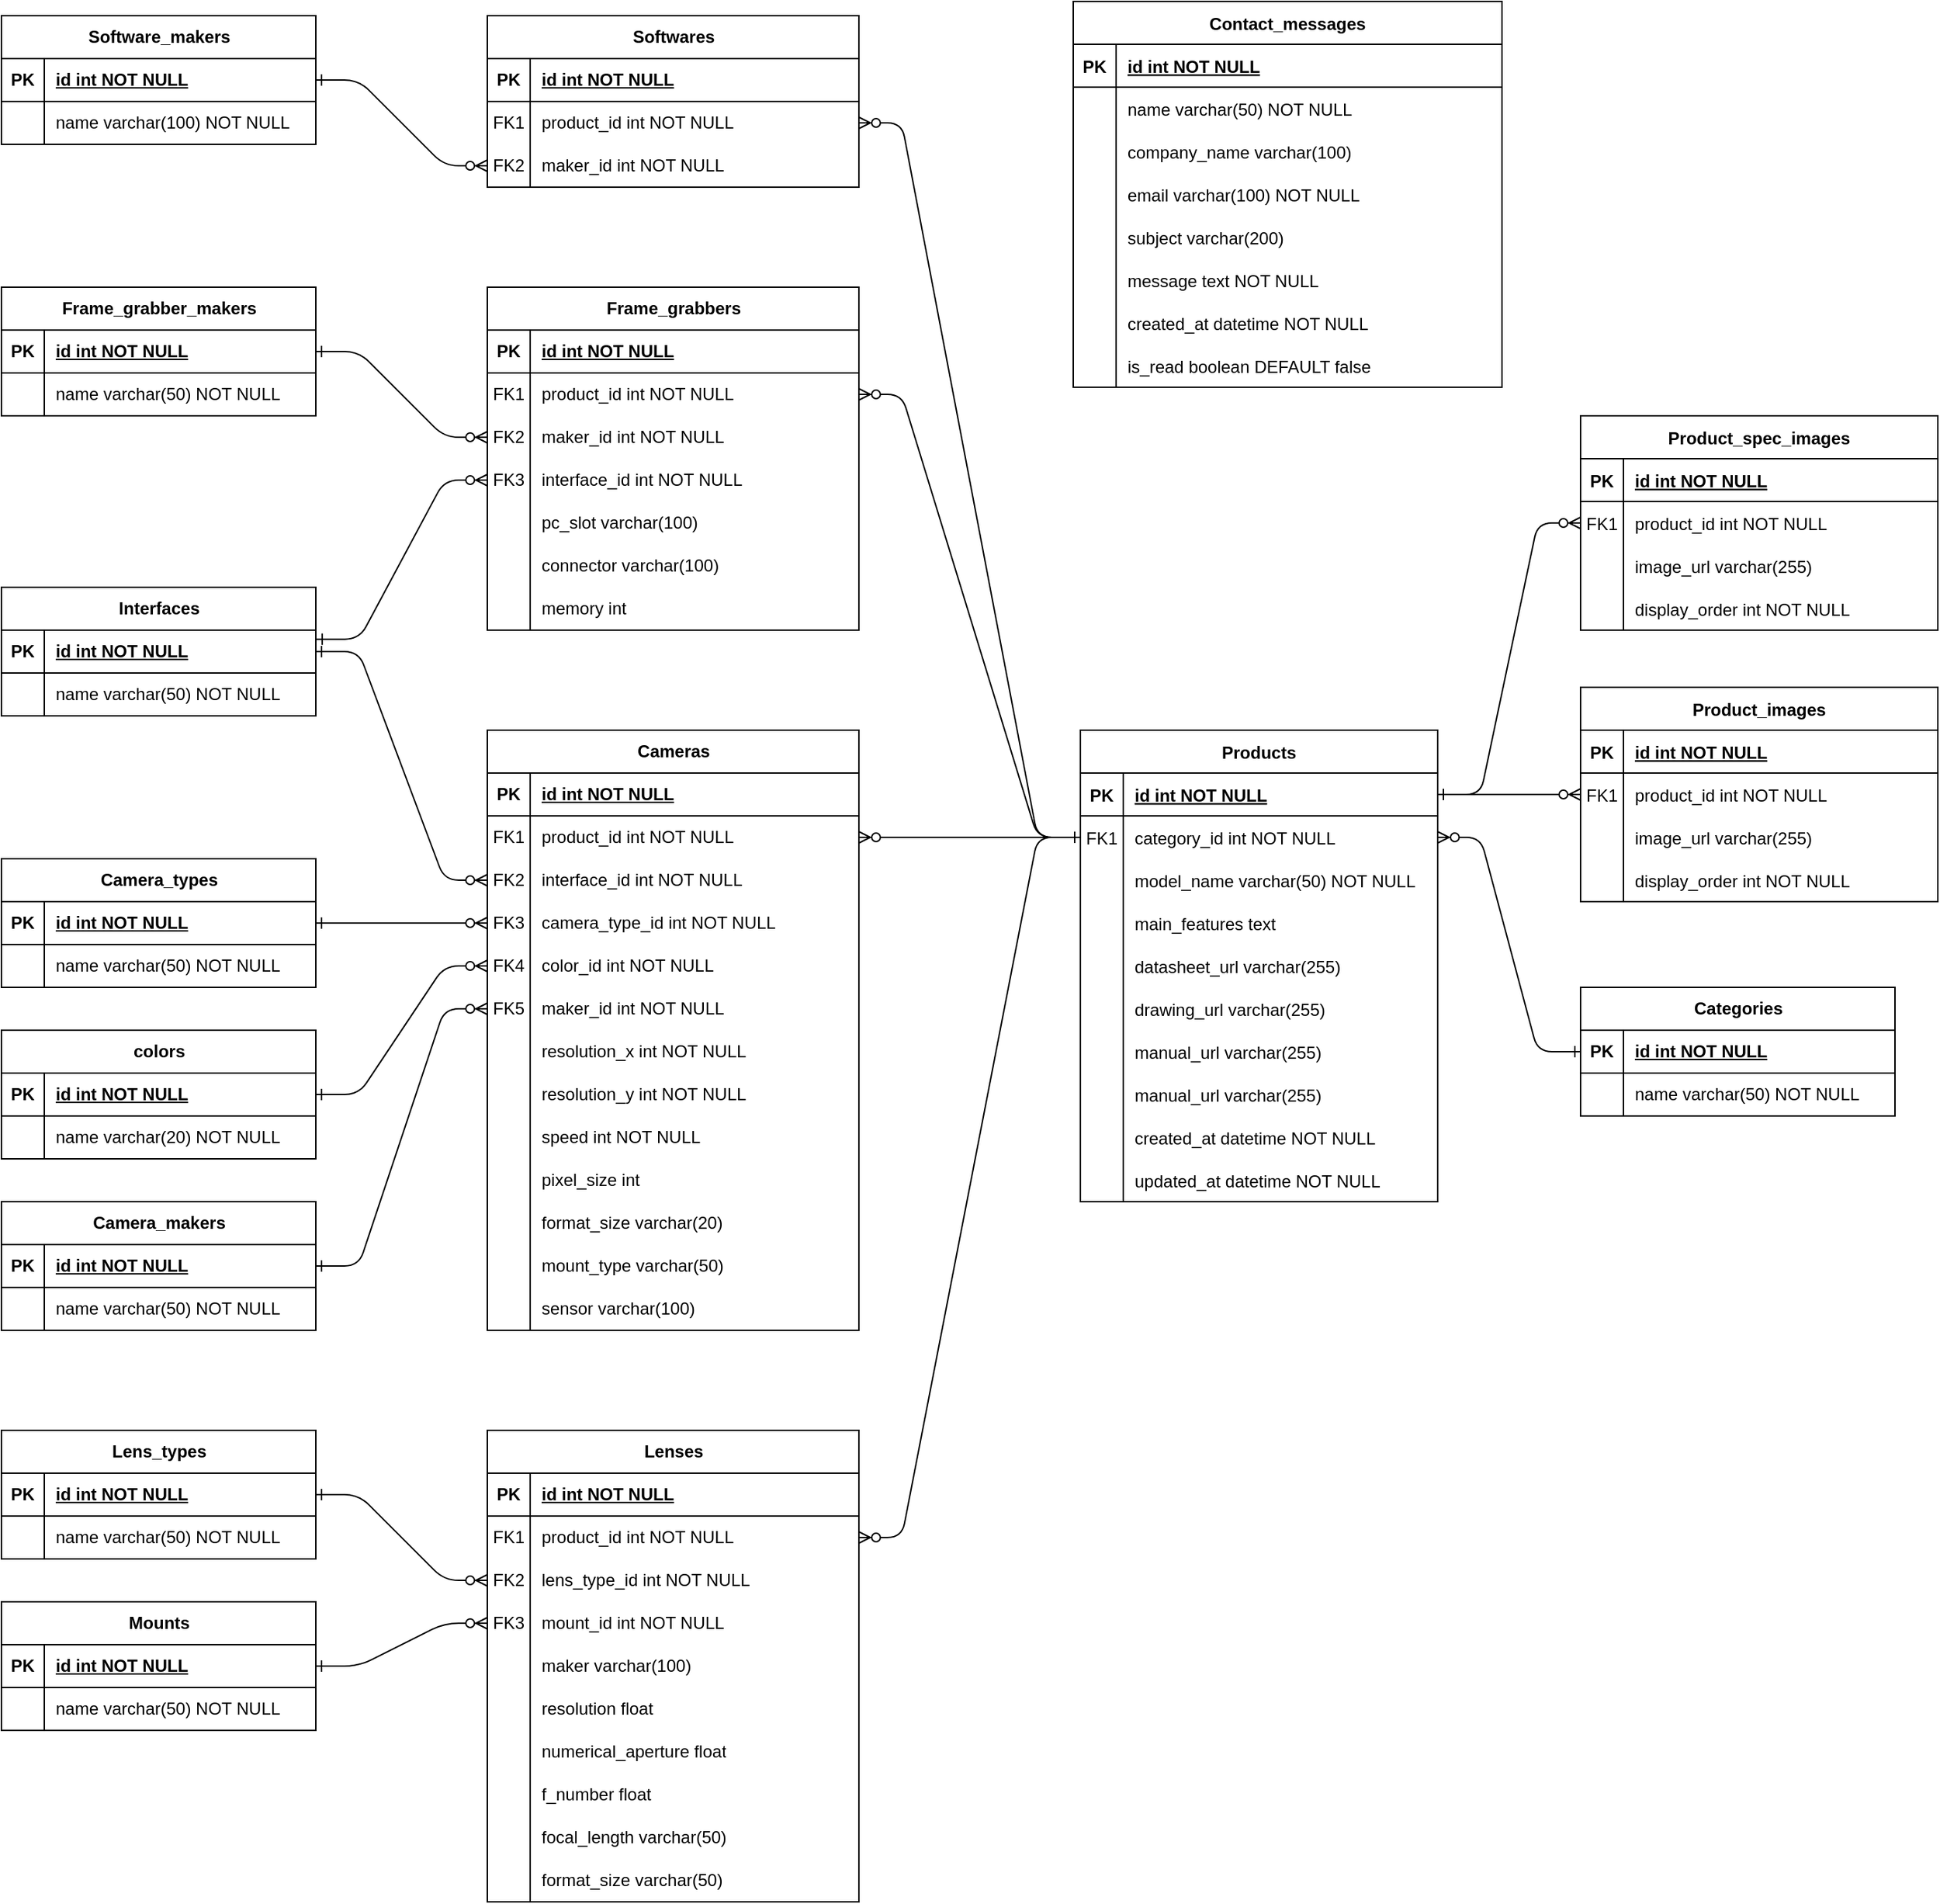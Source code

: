 <mxfile version="26.2.14">
  <diagram id="R2lEEEUBdFMjLlhIrx00" name="Page-1">
    <mxGraphModel dx="3044" dy="2157" grid="1" gridSize="10" guides="1" tooltips="1" connect="1" arrows="1" fold="1" page="1" pageScale="1" pageWidth="850" pageHeight="1100" math="0" shadow="0" extFonts="Permanent Marker^https://fonts.googleapis.com/css?family=Permanent+Marker">
      <root>
        <mxCell id="0" />
        <mxCell id="1" parent="0" />
        <mxCell id="C-vyLk0tnHw3VtMMgP7b-1" value="" style="edgeStyle=entityRelationEdgeStyle;endArrow=ERzeroToMany;startArrow=ERone;endFill=1;startFill=0;" parent="1" source="C-vyLk0tnHw3VtMMgP7b-24" target="C-vyLk0tnHw3VtMMgP7b-6" edge="1">
          <mxGeometry width="100" height="100" relative="1" as="geometry">
            <mxPoint x="325" y="450" as="sourcePoint" />
            <mxPoint x="425" y="350" as="targetPoint" />
          </mxGeometry>
        </mxCell>
        <mxCell id="PuUBka9fQVKV9eeMP8CQ-22" value="" style="edgeStyle=entityRelationEdgeStyle;endArrow=ERzeroToMany;startArrow=ERone;endFill=1;startFill=0;exitX=1;exitY=0.5;exitDx=0;exitDy=0;entryX=0;entryY=0.5;entryDx=0;entryDy=0;" edge="1" parent="1" source="C-vyLk0tnHw3VtMMgP7b-24" target="PuUBka9fQVKV9eeMP8CQ-28">
          <mxGeometry width="100" height="100" relative="1" as="geometry">
            <mxPoint x="335" y="-50" as="sourcePoint" />
            <mxPoint x="435" y="125" as="targetPoint" />
            <Array as="points">
              <mxPoint x="385" y="125" />
              <mxPoint x="375" y="20" />
              <mxPoint x="415" y="140" />
              <mxPoint x="415" y="130" />
              <mxPoint x="385" y="125" />
              <mxPoint x="415" y="130" />
            </Array>
          </mxGeometry>
        </mxCell>
        <mxCell id="C-vyLk0tnHw3VtMMgP7b-2" value="Product_images" style="shape=table;startSize=30;container=1;collapsible=1;childLayout=tableLayout;fixedRows=1;rowLines=0;fontStyle=1;align=center;resizeLast=1;" parent="1" vertex="1">
          <mxGeometry x="435" y="-150" width="250" height="150" as="geometry" />
        </mxCell>
        <mxCell id="C-vyLk0tnHw3VtMMgP7b-3" value="" style="shape=partialRectangle;collapsible=0;dropTarget=0;pointerEvents=0;fillColor=none;points=[[0,0.5],[1,0.5]];portConstraint=eastwest;top=0;left=0;right=0;bottom=1;" parent="C-vyLk0tnHw3VtMMgP7b-2" vertex="1">
          <mxGeometry y="30" width="250" height="30" as="geometry" />
        </mxCell>
        <mxCell id="C-vyLk0tnHw3VtMMgP7b-4" value="PK" style="shape=partialRectangle;overflow=hidden;connectable=0;fillColor=none;top=0;left=0;bottom=0;right=0;fontStyle=1;" parent="C-vyLk0tnHw3VtMMgP7b-3" vertex="1">
          <mxGeometry width="30" height="30" as="geometry">
            <mxRectangle width="30" height="30" as="alternateBounds" />
          </mxGeometry>
        </mxCell>
        <mxCell id="C-vyLk0tnHw3VtMMgP7b-5" value="id int NOT NULL " style="shape=partialRectangle;overflow=hidden;connectable=0;fillColor=none;top=0;left=0;bottom=0;right=0;align=left;spacingLeft=6;fontStyle=5;" parent="C-vyLk0tnHw3VtMMgP7b-3" vertex="1">
          <mxGeometry x="30" width="220" height="30" as="geometry">
            <mxRectangle width="220" height="30" as="alternateBounds" />
          </mxGeometry>
        </mxCell>
        <mxCell id="C-vyLk0tnHw3VtMMgP7b-6" value="" style="shape=partialRectangle;collapsible=0;dropTarget=0;pointerEvents=0;fillColor=none;points=[[0,0.5],[1,0.5]];portConstraint=eastwest;top=0;left=0;right=0;bottom=0;" parent="C-vyLk0tnHw3VtMMgP7b-2" vertex="1">
          <mxGeometry y="60" width="250" height="30" as="geometry" />
        </mxCell>
        <mxCell id="C-vyLk0tnHw3VtMMgP7b-7" value="FK1" style="shape=partialRectangle;overflow=hidden;connectable=0;fillColor=none;top=0;left=0;bottom=0;right=0;" parent="C-vyLk0tnHw3VtMMgP7b-6" vertex="1">
          <mxGeometry width="30" height="30" as="geometry">
            <mxRectangle width="30" height="30" as="alternateBounds" />
          </mxGeometry>
        </mxCell>
        <mxCell id="C-vyLk0tnHw3VtMMgP7b-8" value="product_id int NOT NULL" style="shape=partialRectangle;overflow=hidden;connectable=0;fillColor=none;top=0;left=0;bottom=0;right=0;align=left;spacingLeft=6;" parent="C-vyLk0tnHw3VtMMgP7b-6" vertex="1">
          <mxGeometry x="30" width="220" height="30" as="geometry">
            <mxRectangle width="220" height="30" as="alternateBounds" />
          </mxGeometry>
        </mxCell>
        <mxCell id="C-vyLk0tnHw3VtMMgP7b-9" value="" style="shape=partialRectangle;collapsible=0;dropTarget=0;pointerEvents=0;fillColor=none;points=[[0,0.5],[1,0.5]];portConstraint=eastwest;top=0;left=0;right=0;bottom=0;" parent="C-vyLk0tnHw3VtMMgP7b-2" vertex="1">
          <mxGeometry y="90" width="250" height="30" as="geometry" />
        </mxCell>
        <mxCell id="C-vyLk0tnHw3VtMMgP7b-10" value="" style="shape=partialRectangle;overflow=hidden;connectable=0;fillColor=none;top=0;left=0;bottom=0;right=0;" parent="C-vyLk0tnHw3VtMMgP7b-9" vertex="1">
          <mxGeometry width="30" height="30" as="geometry">
            <mxRectangle width="30" height="30" as="alternateBounds" />
          </mxGeometry>
        </mxCell>
        <mxCell id="C-vyLk0tnHw3VtMMgP7b-11" value="image_url varchar(255)" style="shape=partialRectangle;overflow=hidden;connectable=0;fillColor=none;top=0;left=0;bottom=0;right=0;align=left;spacingLeft=6;" parent="C-vyLk0tnHw3VtMMgP7b-9" vertex="1">
          <mxGeometry x="30" width="220" height="30" as="geometry">
            <mxRectangle width="220" height="30" as="alternateBounds" />
          </mxGeometry>
        </mxCell>
        <mxCell id="PuUBka9fQVKV9eeMP8CQ-19" value="" style="shape=partialRectangle;collapsible=0;dropTarget=0;pointerEvents=0;fillColor=none;points=[[0,0.5],[1,0.5]];portConstraint=eastwest;top=0;left=0;right=0;bottom=0;" vertex="1" parent="C-vyLk0tnHw3VtMMgP7b-2">
          <mxGeometry y="120" width="250" height="30" as="geometry" />
        </mxCell>
        <mxCell id="PuUBka9fQVKV9eeMP8CQ-20" value="" style="shape=partialRectangle;overflow=hidden;connectable=0;fillColor=none;top=0;left=0;bottom=0;right=0;" vertex="1" parent="PuUBka9fQVKV9eeMP8CQ-19">
          <mxGeometry width="30" height="30" as="geometry">
            <mxRectangle width="30" height="30" as="alternateBounds" />
          </mxGeometry>
        </mxCell>
        <mxCell id="PuUBka9fQVKV9eeMP8CQ-21" value="display_order int NOT NULL" style="shape=partialRectangle;overflow=hidden;connectable=0;fillColor=none;top=0;left=0;bottom=0;right=0;align=left;spacingLeft=6;" vertex="1" parent="PuUBka9fQVKV9eeMP8CQ-19">
          <mxGeometry x="30" width="220" height="30" as="geometry">
            <mxRectangle width="220" height="30" as="alternateBounds" />
          </mxGeometry>
        </mxCell>
        <mxCell id="C-vyLk0tnHw3VtMMgP7b-23" value="Products" style="shape=table;startSize=30;container=1;collapsible=1;childLayout=tableLayout;fixedRows=1;rowLines=0;fontStyle=1;align=center;resizeLast=1;" parent="1" vertex="1">
          <mxGeometry x="85" y="-120" width="250" height="330" as="geometry" />
        </mxCell>
        <mxCell id="C-vyLk0tnHw3VtMMgP7b-24" value="" style="shape=partialRectangle;collapsible=0;dropTarget=0;pointerEvents=0;fillColor=none;points=[[0,0.5],[1,0.5]];portConstraint=eastwest;top=0;left=0;right=0;bottom=1;" parent="C-vyLk0tnHw3VtMMgP7b-23" vertex="1">
          <mxGeometry y="30" width="250" height="30" as="geometry" />
        </mxCell>
        <mxCell id="C-vyLk0tnHw3VtMMgP7b-25" value="PK" style="shape=partialRectangle;overflow=hidden;connectable=0;fillColor=none;top=0;left=0;bottom=0;right=0;fontStyle=1;" parent="C-vyLk0tnHw3VtMMgP7b-24" vertex="1">
          <mxGeometry width="30" height="30" as="geometry">
            <mxRectangle width="30" height="30" as="alternateBounds" />
          </mxGeometry>
        </mxCell>
        <mxCell id="C-vyLk0tnHw3VtMMgP7b-26" value="id int NOT NULL " style="shape=partialRectangle;overflow=hidden;connectable=0;fillColor=none;top=0;left=0;bottom=0;right=0;align=left;spacingLeft=6;fontStyle=5;" parent="C-vyLk0tnHw3VtMMgP7b-24" vertex="1">
          <mxGeometry x="30" width="220" height="30" as="geometry">
            <mxRectangle width="220" height="30" as="alternateBounds" />
          </mxGeometry>
        </mxCell>
        <mxCell id="C-vyLk0tnHw3VtMMgP7b-27" value="" style="shape=partialRectangle;collapsible=0;dropTarget=0;pointerEvents=0;fillColor=none;points=[[0,0.5],[1,0.5]];portConstraint=eastwest;top=0;left=0;right=0;bottom=0;" parent="C-vyLk0tnHw3VtMMgP7b-23" vertex="1">
          <mxGeometry y="60" width="250" height="30" as="geometry" />
        </mxCell>
        <mxCell id="C-vyLk0tnHw3VtMMgP7b-28" value="FK1" style="shape=partialRectangle;overflow=hidden;connectable=0;fillColor=none;top=0;left=0;bottom=0;right=0;" parent="C-vyLk0tnHw3VtMMgP7b-27" vertex="1">
          <mxGeometry width="30" height="30" as="geometry">
            <mxRectangle width="30" height="30" as="alternateBounds" />
          </mxGeometry>
        </mxCell>
        <mxCell id="C-vyLk0tnHw3VtMMgP7b-29" value="category_id int NOT NULL" style="shape=partialRectangle;overflow=hidden;connectable=0;fillColor=none;top=0;left=0;bottom=0;right=0;align=left;spacingLeft=6;" parent="C-vyLk0tnHw3VtMMgP7b-27" vertex="1">
          <mxGeometry x="30" width="220" height="30" as="geometry">
            <mxRectangle width="220" height="30" as="alternateBounds" />
          </mxGeometry>
        </mxCell>
        <mxCell id="PuUBka9fQVKV9eeMP8CQ-16" value="" style="shape=partialRectangle;collapsible=0;dropTarget=0;pointerEvents=0;fillColor=none;points=[[0,0.5],[1,0.5]];portConstraint=eastwest;top=0;left=0;right=0;bottom=0;" vertex="1" parent="C-vyLk0tnHw3VtMMgP7b-23">
          <mxGeometry y="90" width="250" height="30" as="geometry" />
        </mxCell>
        <mxCell id="PuUBka9fQVKV9eeMP8CQ-17" value="" style="shape=partialRectangle;overflow=hidden;connectable=0;fillColor=none;top=0;left=0;bottom=0;right=0;" vertex="1" parent="PuUBka9fQVKV9eeMP8CQ-16">
          <mxGeometry width="30" height="30" as="geometry">
            <mxRectangle width="30" height="30" as="alternateBounds" />
          </mxGeometry>
        </mxCell>
        <mxCell id="PuUBka9fQVKV9eeMP8CQ-18" value="model_name varchar(50) NOT NULL" style="shape=partialRectangle;overflow=hidden;connectable=0;fillColor=none;top=0;left=0;bottom=0;right=0;align=left;spacingLeft=6;" vertex="1" parent="PuUBka9fQVKV9eeMP8CQ-16">
          <mxGeometry x="30" width="220" height="30" as="geometry">
            <mxRectangle width="220" height="30" as="alternateBounds" />
          </mxGeometry>
        </mxCell>
        <mxCell id="PuUBka9fQVKV9eeMP8CQ-1" value="" style="shape=partialRectangle;collapsible=0;dropTarget=0;pointerEvents=0;fillColor=none;points=[[0,0.5],[1,0.5]];portConstraint=eastwest;top=0;left=0;right=0;bottom=0;" vertex="1" parent="C-vyLk0tnHw3VtMMgP7b-23">
          <mxGeometry y="120" width="250" height="30" as="geometry" />
        </mxCell>
        <mxCell id="PuUBka9fQVKV9eeMP8CQ-2" value="" style="shape=partialRectangle;overflow=hidden;connectable=0;fillColor=none;top=0;left=0;bottom=0;right=0;" vertex="1" parent="PuUBka9fQVKV9eeMP8CQ-1">
          <mxGeometry width="30" height="30" as="geometry">
            <mxRectangle width="30" height="30" as="alternateBounds" />
          </mxGeometry>
        </mxCell>
        <mxCell id="PuUBka9fQVKV9eeMP8CQ-3" value="main_features text" style="shape=partialRectangle;overflow=hidden;connectable=0;fillColor=none;top=0;left=0;bottom=0;right=0;align=left;spacingLeft=6;" vertex="1" parent="PuUBka9fQVKV9eeMP8CQ-1">
          <mxGeometry x="30" width="220" height="30" as="geometry">
            <mxRectangle width="220" height="30" as="alternateBounds" />
          </mxGeometry>
        </mxCell>
        <mxCell id="PuUBka9fQVKV9eeMP8CQ-4" value="" style="shape=partialRectangle;collapsible=0;dropTarget=0;pointerEvents=0;fillColor=none;points=[[0,0.5],[1,0.5]];portConstraint=eastwest;top=0;left=0;right=0;bottom=0;" vertex="1" parent="C-vyLk0tnHw3VtMMgP7b-23">
          <mxGeometry y="150" width="250" height="30" as="geometry" />
        </mxCell>
        <mxCell id="PuUBka9fQVKV9eeMP8CQ-5" value="" style="shape=partialRectangle;overflow=hidden;connectable=0;fillColor=none;top=0;left=0;bottom=0;right=0;" vertex="1" parent="PuUBka9fQVKV9eeMP8CQ-4">
          <mxGeometry width="30" height="30" as="geometry">
            <mxRectangle width="30" height="30" as="alternateBounds" />
          </mxGeometry>
        </mxCell>
        <mxCell id="PuUBka9fQVKV9eeMP8CQ-6" value="datasheet_url varchar(255) " style="shape=partialRectangle;overflow=hidden;connectable=0;fillColor=none;top=0;left=0;bottom=0;right=0;align=left;spacingLeft=6;" vertex="1" parent="PuUBka9fQVKV9eeMP8CQ-4">
          <mxGeometry x="30" width="220" height="30" as="geometry">
            <mxRectangle width="220" height="30" as="alternateBounds" />
          </mxGeometry>
        </mxCell>
        <mxCell id="PuUBka9fQVKV9eeMP8CQ-7" value="" style="shape=partialRectangle;collapsible=0;dropTarget=0;pointerEvents=0;fillColor=none;points=[[0,0.5],[1,0.5]];portConstraint=eastwest;top=0;left=0;right=0;bottom=0;" vertex="1" parent="C-vyLk0tnHw3VtMMgP7b-23">
          <mxGeometry y="180" width="250" height="30" as="geometry" />
        </mxCell>
        <mxCell id="PuUBka9fQVKV9eeMP8CQ-8" value="" style="shape=partialRectangle;overflow=hidden;connectable=0;fillColor=none;top=0;left=0;bottom=0;right=0;" vertex="1" parent="PuUBka9fQVKV9eeMP8CQ-7">
          <mxGeometry width="30" height="30" as="geometry">
            <mxRectangle width="30" height="30" as="alternateBounds" />
          </mxGeometry>
        </mxCell>
        <mxCell id="PuUBka9fQVKV9eeMP8CQ-9" value="drawing_url varchar(255)" style="shape=partialRectangle;overflow=hidden;connectable=0;fillColor=none;top=0;left=0;bottom=0;right=0;align=left;spacingLeft=6;" vertex="1" parent="PuUBka9fQVKV9eeMP8CQ-7">
          <mxGeometry x="30" width="220" height="30" as="geometry">
            <mxRectangle width="220" height="30" as="alternateBounds" />
          </mxGeometry>
        </mxCell>
        <mxCell id="PuUBka9fQVKV9eeMP8CQ-10" value="" style="shape=partialRectangle;collapsible=0;dropTarget=0;pointerEvents=0;fillColor=none;points=[[0,0.5],[1,0.5]];portConstraint=eastwest;top=0;left=0;right=0;bottom=0;" vertex="1" parent="C-vyLk0tnHw3VtMMgP7b-23">
          <mxGeometry y="210" width="250" height="30" as="geometry" />
        </mxCell>
        <mxCell id="PuUBka9fQVKV9eeMP8CQ-11" value="" style="shape=partialRectangle;overflow=hidden;connectable=0;fillColor=none;top=0;left=0;bottom=0;right=0;" vertex="1" parent="PuUBka9fQVKV9eeMP8CQ-10">
          <mxGeometry width="30" height="30" as="geometry">
            <mxRectangle width="30" height="30" as="alternateBounds" />
          </mxGeometry>
        </mxCell>
        <mxCell id="PuUBka9fQVKV9eeMP8CQ-12" value="manual_url varchar(255)" style="shape=partialRectangle;overflow=hidden;connectable=0;fillColor=none;top=0;left=0;bottom=0;right=0;align=left;spacingLeft=6;" vertex="1" parent="PuUBka9fQVKV9eeMP8CQ-10">
          <mxGeometry x="30" width="220" height="30" as="geometry">
            <mxRectangle width="220" height="30" as="alternateBounds" />
          </mxGeometry>
        </mxCell>
        <mxCell id="PuUBka9fQVKV9eeMP8CQ-13" value="" style="shape=partialRectangle;collapsible=0;dropTarget=0;pointerEvents=0;fillColor=none;points=[[0,0.5],[1,0.5]];portConstraint=eastwest;top=0;left=0;right=0;bottom=0;" vertex="1" parent="C-vyLk0tnHw3VtMMgP7b-23">
          <mxGeometry y="240" width="250" height="30" as="geometry" />
        </mxCell>
        <mxCell id="PuUBka9fQVKV9eeMP8CQ-14" value="" style="shape=partialRectangle;overflow=hidden;connectable=0;fillColor=none;top=0;left=0;bottom=0;right=0;" vertex="1" parent="PuUBka9fQVKV9eeMP8CQ-13">
          <mxGeometry width="30" height="30" as="geometry">
            <mxRectangle width="30" height="30" as="alternateBounds" />
          </mxGeometry>
        </mxCell>
        <mxCell id="PuUBka9fQVKV9eeMP8CQ-15" value="manual_url varchar(255)" style="shape=partialRectangle;overflow=hidden;connectable=0;fillColor=none;top=0;left=0;bottom=0;right=0;align=left;spacingLeft=6;" vertex="1" parent="PuUBka9fQVKV9eeMP8CQ-13">
          <mxGeometry x="30" width="220" height="30" as="geometry">
            <mxRectangle width="220" height="30" as="alternateBounds" />
          </mxGeometry>
        </mxCell>
        <mxCell id="PuUBka9fQVKV9eeMP8CQ-361" value="" style="shape=partialRectangle;collapsible=0;dropTarget=0;pointerEvents=0;fillColor=none;points=[[0,0.5],[1,0.5]];portConstraint=eastwest;top=0;left=0;right=0;bottom=0;" vertex="1" parent="C-vyLk0tnHw3VtMMgP7b-23">
          <mxGeometry y="270" width="250" height="30" as="geometry" />
        </mxCell>
        <mxCell id="PuUBka9fQVKV9eeMP8CQ-362" value="" style="shape=partialRectangle;overflow=hidden;connectable=0;fillColor=none;top=0;left=0;bottom=0;right=0;" vertex="1" parent="PuUBka9fQVKV9eeMP8CQ-361">
          <mxGeometry width="30" height="30" as="geometry">
            <mxRectangle width="30" height="30" as="alternateBounds" />
          </mxGeometry>
        </mxCell>
        <mxCell id="PuUBka9fQVKV9eeMP8CQ-363" value="created_at datetime NOT NULL" style="shape=partialRectangle;overflow=hidden;connectable=0;fillColor=none;top=0;left=0;bottom=0;right=0;align=left;spacingLeft=6;" vertex="1" parent="PuUBka9fQVKV9eeMP8CQ-361">
          <mxGeometry x="30" width="220" height="30" as="geometry">
            <mxRectangle width="220" height="30" as="alternateBounds" />
          </mxGeometry>
        </mxCell>
        <mxCell id="PuUBka9fQVKV9eeMP8CQ-364" value="" style="shape=partialRectangle;collapsible=0;dropTarget=0;pointerEvents=0;fillColor=none;points=[[0,0.5],[1,0.5]];portConstraint=eastwest;top=0;left=0;right=0;bottom=0;" vertex="1" parent="C-vyLk0tnHw3VtMMgP7b-23">
          <mxGeometry y="300" width="250" height="30" as="geometry" />
        </mxCell>
        <mxCell id="PuUBka9fQVKV9eeMP8CQ-365" value="" style="shape=partialRectangle;overflow=hidden;connectable=0;fillColor=none;top=0;left=0;bottom=0;right=0;" vertex="1" parent="PuUBka9fQVKV9eeMP8CQ-364">
          <mxGeometry width="30" height="30" as="geometry">
            <mxRectangle width="30" height="30" as="alternateBounds" />
          </mxGeometry>
        </mxCell>
        <mxCell id="PuUBka9fQVKV9eeMP8CQ-366" value="updated_at datetime NOT NULL" style="shape=partialRectangle;overflow=hidden;connectable=0;fillColor=none;top=0;left=0;bottom=0;right=0;align=left;spacingLeft=6;" vertex="1" parent="PuUBka9fQVKV9eeMP8CQ-364">
          <mxGeometry x="30" width="220" height="30" as="geometry">
            <mxRectangle width="220" height="30" as="alternateBounds" />
          </mxGeometry>
        </mxCell>
        <mxCell id="PuUBka9fQVKV9eeMP8CQ-24" value="Product_spec_images" style="shape=table;startSize=30;container=1;collapsible=1;childLayout=tableLayout;fixedRows=1;rowLines=0;fontStyle=1;align=center;resizeLast=1;" vertex="1" parent="1">
          <mxGeometry x="435" y="-340" width="250" height="150" as="geometry" />
        </mxCell>
        <mxCell id="PuUBka9fQVKV9eeMP8CQ-25" value="" style="shape=partialRectangle;collapsible=0;dropTarget=0;pointerEvents=0;fillColor=none;points=[[0,0.5],[1,0.5]];portConstraint=eastwest;top=0;left=0;right=0;bottom=1;" vertex="1" parent="PuUBka9fQVKV9eeMP8CQ-24">
          <mxGeometry y="30" width="250" height="30" as="geometry" />
        </mxCell>
        <mxCell id="PuUBka9fQVKV9eeMP8CQ-26" value="PK" style="shape=partialRectangle;overflow=hidden;connectable=0;fillColor=none;top=0;left=0;bottom=0;right=0;fontStyle=1;" vertex="1" parent="PuUBka9fQVKV9eeMP8CQ-25">
          <mxGeometry width="30" height="30" as="geometry">
            <mxRectangle width="30" height="30" as="alternateBounds" />
          </mxGeometry>
        </mxCell>
        <mxCell id="PuUBka9fQVKV9eeMP8CQ-27" value="id int NOT NULL " style="shape=partialRectangle;overflow=hidden;connectable=0;fillColor=none;top=0;left=0;bottom=0;right=0;align=left;spacingLeft=6;fontStyle=5;" vertex="1" parent="PuUBka9fQVKV9eeMP8CQ-25">
          <mxGeometry x="30" width="220" height="30" as="geometry">
            <mxRectangle width="220" height="30" as="alternateBounds" />
          </mxGeometry>
        </mxCell>
        <mxCell id="PuUBka9fQVKV9eeMP8CQ-28" value="" style="shape=partialRectangle;collapsible=0;dropTarget=0;pointerEvents=0;fillColor=none;points=[[0,0.5],[1,0.5]];portConstraint=eastwest;top=0;left=0;right=0;bottom=0;" vertex="1" parent="PuUBka9fQVKV9eeMP8CQ-24">
          <mxGeometry y="60" width="250" height="30" as="geometry" />
        </mxCell>
        <mxCell id="PuUBka9fQVKV9eeMP8CQ-29" value="FK1" style="shape=partialRectangle;overflow=hidden;connectable=0;fillColor=none;top=0;left=0;bottom=0;right=0;" vertex="1" parent="PuUBka9fQVKV9eeMP8CQ-28">
          <mxGeometry width="30" height="30" as="geometry">
            <mxRectangle width="30" height="30" as="alternateBounds" />
          </mxGeometry>
        </mxCell>
        <mxCell id="PuUBka9fQVKV9eeMP8CQ-30" value="product_id int NOT NULL" style="shape=partialRectangle;overflow=hidden;connectable=0;fillColor=none;top=0;left=0;bottom=0;right=0;align=left;spacingLeft=6;" vertex="1" parent="PuUBka9fQVKV9eeMP8CQ-28">
          <mxGeometry x="30" width="220" height="30" as="geometry">
            <mxRectangle width="220" height="30" as="alternateBounds" />
          </mxGeometry>
        </mxCell>
        <mxCell id="PuUBka9fQVKV9eeMP8CQ-31" value="" style="shape=partialRectangle;collapsible=0;dropTarget=0;pointerEvents=0;fillColor=none;points=[[0,0.5],[1,0.5]];portConstraint=eastwest;top=0;left=0;right=0;bottom=0;" vertex="1" parent="PuUBka9fQVKV9eeMP8CQ-24">
          <mxGeometry y="90" width="250" height="30" as="geometry" />
        </mxCell>
        <mxCell id="PuUBka9fQVKV9eeMP8CQ-32" value="" style="shape=partialRectangle;overflow=hidden;connectable=0;fillColor=none;top=0;left=0;bottom=0;right=0;" vertex="1" parent="PuUBka9fQVKV9eeMP8CQ-31">
          <mxGeometry width="30" height="30" as="geometry">
            <mxRectangle width="30" height="30" as="alternateBounds" />
          </mxGeometry>
        </mxCell>
        <mxCell id="PuUBka9fQVKV9eeMP8CQ-33" value="image_url varchar(255)" style="shape=partialRectangle;overflow=hidden;connectable=0;fillColor=none;top=0;left=0;bottom=0;right=0;align=left;spacingLeft=6;" vertex="1" parent="PuUBka9fQVKV9eeMP8CQ-31">
          <mxGeometry x="30" width="220" height="30" as="geometry">
            <mxRectangle width="220" height="30" as="alternateBounds" />
          </mxGeometry>
        </mxCell>
        <mxCell id="PuUBka9fQVKV9eeMP8CQ-34" value="" style="shape=partialRectangle;collapsible=0;dropTarget=0;pointerEvents=0;fillColor=none;points=[[0,0.5],[1,0.5]];portConstraint=eastwest;top=0;left=0;right=0;bottom=0;" vertex="1" parent="PuUBka9fQVKV9eeMP8CQ-24">
          <mxGeometry y="120" width="250" height="30" as="geometry" />
        </mxCell>
        <mxCell id="PuUBka9fQVKV9eeMP8CQ-35" value="" style="shape=partialRectangle;overflow=hidden;connectable=0;fillColor=none;top=0;left=0;bottom=0;right=0;" vertex="1" parent="PuUBka9fQVKV9eeMP8CQ-34">
          <mxGeometry width="30" height="30" as="geometry">
            <mxRectangle width="30" height="30" as="alternateBounds" />
          </mxGeometry>
        </mxCell>
        <mxCell id="PuUBka9fQVKV9eeMP8CQ-36" value="display_order int NOT NULL" style="shape=partialRectangle;overflow=hidden;connectable=0;fillColor=none;top=0;left=0;bottom=0;right=0;align=left;spacingLeft=6;" vertex="1" parent="PuUBka9fQVKV9eeMP8CQ-34">
          <mxGeometry x="30" width="220" height="30" as="geometry">
            <mxRectangle width="220" height="30" as="alternateBounds" />
          </mxGeometry>
        </mxCell>
        <mxCell id="PuUBka9fQVKV9eeMP8CQ-37" value="Categories" style="shape=table;startSize=30;container=1;collapsible=1;childLayout=tableLayout;fixedRows=1;rowLines=0;fontStyle=1;align=center;resizeLast=1;html=1;" vertex="1" parent="1">
          <mxGeometry x="435" y="60" width="220" height="90" as="geometry" />
        </mxCell>
        <mxCell id="PuUBka9fQVKV9eeMP8CQ-38" value="" style="shape=tableRow;horizontal=0;startSize=0;swimlaneHead=0;swimlaneBody=0;fillColor=none;collapsible=0;dropTarget=0;points=[[0,0.5],[1,0.5]];portConstraint=eastwest;top=0;left=0;right=0;bottom=1;" vertex="1" parent="PuUBka9fQVKV9eeMP8CQ-37">
          <mxGeometry y="30" width="220" height="30" as="geometry" />
        </mxCell>
        <mxCell id="PuUBka9fQVKV9eeMP8CQ-39" value="PK" style="shape=partialRectangle;connectable=0;fillColor=none;top=0;left=0;bottom=0;right=0;fontStyle=1;overflow=hidden;whiteSpace=wrap;html=1;" vertex="1" parent="PuUBka9fQVKV9eeMP8CQ-38">
          <mxGeometry width="30" height="30" as="geometry">
            <mxRectangle width="30" height="30" as="alternateBounds" />
          </mxGeometry>
        </mxCell>
        <mxCell id="PuUBka9fQVKV9eeMP8CQ-40" value="id int NOT NULL" style="shape=partialRectangle;connectable=0;fillColor=none;top=0;left=0;bottom=0;right=0;align=left;spacingLeft=6;fontStyle=5;overflow=hidden;whiteSpace=wrap;html=1;" vertex="1" parent="PuUBka9fQVKV9eeMP8CQ-38">
          <mxGeometry x="30" width="190" height="30" as="geometry">
            <mxRectangle width="190" height="30" as="alternateBounds" />
          </mxGeometry>
        </mxCell>
        <mxCell id="PuUBka9fQVKV9eeMP8CQ-41" value="" style="shape=tableRow;horizontal=0;startSize=0;swimlaneHead=0;swimlaneBody=0;fillColor=none;collapsible=0;dropTarget=0;points=[[0,0.5],[1,0.5]];portConstraint=eastwest;top=0;left=0;right=0;bottom=0;" vertex="1" parent="PuUBka9fQVKV9eeMP8CQ-37">
          <mxGeometry y="60" width="220" height="30" as="geometry" />
        </mxCell>
        <mxCell id="PuUBka9fQVKV9eeMP8CQ-42" value="" style="shape=partialRectangle;connectable=0;fillColor=none;top=0;left=0;bottom=0;right=0;editable=1;overflow=hidden;whiteSpace=wrap;html=1;" vertex="1" parent="PuUBka9fQVKV9eeMP8CQ-41">
          <mxGeometry width="30" height="30" as="geometry">
            <mxRectangle width="30" height="30" as="alternateBounds" />
          </mxGeometry>
        </mxCell>
        <mxCell id="PuUBka9fQVKV9eeMP8CQ-43" value="name varchar(50) NOT NULL" style="shape=partialRectangle;connectable=0;fillColor=none;top=0;left=0;bottom=0;right=0;align=left;spacingLeft=6;overflow=hidden;whiteSpace=wrap;html=1;" vertex="1" parent="PuUBka9fQVKV9eeMP8CQ-41">
          <mxGeometry x="30" width="190" height="30" as="geometry">
            <mxRectangle width="190" height="30" as="alternateBounds" />
          </mxGeometry>
        </mxCell>
        <mxCell id="PuUBka9fQVKV9eeMP8CQ-50" value="" style="edgeStyle=entityRelationEdgeStyle;endArrow=ERzeroToMany;startArrow=ERone;endFill=1;startFill=0;" edge="1" parent="1" source="PuUBka9fQVKV9eeMP8CQ-38" target="C-vyLk0tnHw3VtMMgP7b-27">
          <mxGeometry width="100" height="100" relative="1" as="geometry">
            <mxPoint x="-25" y="-65" as="sourcePoint" />
            <mxPoint x="75" y="135" as="targetPoint" />
            <Array as="points">
              <mxPoint x="25" y="135" />
              <mxPoint x="15" y="30" />
              <mxPoint x="55" y="150" />
              <mxPoint x="55" y="140" />
              <mxPoint x="25" y="135" />
              <mxPoint x="55" y="140" />
            </Array>
          </mxGeometry>
        </mxCell>
        <mxCell id="PuUBka9fQVKV9eeMP8CQ-51" value="Cameras" style="shape=table;startSize=30;container=1;collapsible=1;childLayout=tableLayout;fixedRows=1;rowLines=0;fontStyle=1;align=center;resizeLast=1;html=1;" vertex="1" parent="1">
          <mxGeometry x="-330" y="-120" width="260" height="420" as="geometry" />
        </mxCell>
        <mxCell id="PuUBka9fQVKV9eeMP8CQ-52" value="" style="shape=tableRow;horizontal=0;startSize=0;swimlaneHead=0;swimlaneBody=0;fillColor=none;collapsible=0;dropTarget=0;points=[[0,0.5],[1,0.5]];portConstraint=eastwest;top=0;left=0;right=0;bottom=1;" vertex="1" parent="PuUBka9fQVKV9eeMP8CQ-51">
          <mxGeometry y="30" width="260" height="30" as="geometry" />
        </mxCell>
        <mxCell id="PuUBka9fQVKV9eeMP8CQ-53" value="PK" style="shape=partialRectangle;connectable=0;fillColor=none;top=0;left=0;bottom=0;right=0;fontStyle=1;overflow=hidden;whiteSpace=wrap;html=1;" vertex="1" parent="PuUBka9fQVKV9eeMP8CQ-52">
          <mxGeometry width="30" height="30" as="geometry">
            <mxRectangle width="30" height="30" as="alternateBounds" />
          </mxGeometry>
        </mxCell>
        <mxCell id="PuUBka9fQVKV9eeMP8CQ-54" value="id int NOT NULL" style="shape=partialRectangle;connectable=0;fillColor=none;top=0;left=0;bottom=0;right=0;align=left;spacingLeft=6;fontStyle=5;overflow=hidden;whiteSpace=wrap;html=1;" vertex="1" parent="PuUBka9fQVKV9eeMP8CQ-52">
          <mxGeometry x="30" width="230" height="30" as="geometry">
            <mxRectangle width="230" height="30" as="alternateBounds" />
          </mxGeometry>
        </mxCell>
        <mxCell id="PuUBka9fQVKV9eeMP8CQ-55" value="" style="shape=tableRow;horizontal=0;startSize=0;swimlaneHead=0;swimlaneBody=0;fillColor=none;collapsible=0;dropTarget=0;points=[[0,0.5],[1,0.5]];portConstraint=eastwest;top=0;left=0;right=0;bottom=0;" vertex="1" parent="PuUBka9fQVKV9eeMP8CQ-51">
          <mxGeometry y="60" width="260" height="30" as="geometry" />
        </mxCell>
        <mxCell id="PuUBka9fQVKV9eeMP8CQ-56" value="FK1" style="shape=partialRectangle;connectable=0;fillColor=none;top=0;left=0;bottom=0;right=0;editable=1;overflow=hidden;whiteSpace=wrap;html=1;" vertex="1" parent="PuUBka9fQVKV9eeMP8CQ-55">
          <mxGeometry width="30" height="30" as="geometry">
            <mxRectangle width="30" height="30" as="alternateBounds" />
          </mxGeometry>
        </mxCell>
        <mxCell id="PuUBka9fQVKV9eeMP8CQ-57" value="product_id int NOT NULL" style="shape=partialRectangle;connectable=0;fillColor=none;top=0;left=0;bottom=0;right=0;align=left;spacingLeft=6;overflow=hidden;whiteSpace=wrap;html=1;" vertex="1" parent="PuUBka9fQVKV9eeMP8CQ-55">
          <mxGeometry x="30" width="230" height="30" as="geometry">
            <mxRectangle width="230" height="30" as="alternateBounds" />
          </mxGeometry>
        </mxCell>
        <mxCell id="PuUBka9fQVKV9eeMP8CQ-58" value="" style="shape=tableRow;horizontal=0;startSize=0;swimlaneHead=0;swimlaneBody=0;fillColor=none;collapsible=0;dropTarget=0;points=[[0,0.5],[1,0.5]];portConstraint=eastwest;top=0;left=0;right=0;bottom=0;" vertex="1" parent="PuUBka9fQVKV9eeMP8CQ-51">
          <mxGeometry y="90" width="260" height="30" as="geometry" />
        </mxCell>
        <mxCell id="PuUBka9fQVKV9eeMP8CQ-59" value="FK2" style="shape=partialRectangle;connectable=0;fillColor=none;top=0;left=0;bottom=0;right=0;editable=1;overflow=hidden;whiteSpace=wrap;html=1;" vertex="1" parent="PuUBka9fQVKV9eeMP8CQ-58">
          <mxGeometry width="30" height="30" as="geometry">
            <mxRectangle width="30" height="30" as="alternateBounds" />
          </mxGeometry>
        </mxCell>
        <mxCell id="PuUBka9fQVKV9eeMP8CQ-60" value="interface_id int NOT NULL" style="shape=partialRectangle;connectable=0;fillColor=none;top=0;left=0;bottom=0;right=0;align=left;spacingLeft=6;overflow=hidden;whiteSpace=wrap;html=1;" vertex="1" parent="PuUBka9fQVKV9eeMP8CQ-58">
          <mxGeometry x="30" width="230" height="30" as="geometry">
            <mxRectangle width="230" height="30" as="alternateBounds" />
          </mxGeometry>
        </mxCell>
        <mxCell id="PuUBka9fQVKV9eeMP8CQ-61" value="" style="shape=tableRow;horizontal=0;startSize=0;swimlaneHead=0;swimlaneBody=0;fillColor=none;collapsible=0;dropTarget=0;points=[[0,0.5],[1,0.5]];portConstraint=eastwest;top=0;left=0;right=0;bottom=0;" vertex="1" parent="PuUBka9fQVKV9eeMP8CQ-51">
          <mxGeometry y="120" width="260" height="30" as="geometry" />
        </mxCell>
        <mxCell id="PuUBka9fQVKV9eeMP8CQ-62" value="FK3" style="shape=partialRectangle;connectable=0;fillColor=none;top=0;left=0;bottom=0;right=0;editable=1;overflow=hidden;whiteSpace=wrap;html=1;" vertex="1" parent="PuUBka9fQVKV9eeMP8CQ-61">
          <mxGeometry width="30" height="30" as="geometry">
            <mxRectangle width="30" height="30" as="alternateBounds" />
          </mxGeometry>
        </mxCell>
        <mxCell id="PuUBka9fQVKV9eeMP8CQ-63" value="camera_type_id int NOT NULL" style="shape=partialRectangle;connectable=0;fillColor=none;top=0;left=0;bottom=0;right=0;align=left;spacingLeft=6;overflow=hidden;whiteSpace=wrap;html=1;" vertex="1" parent="PuUBka9fQVKV9eeMP8CQ-61">
          <mxGeometry x="30" width="230" height="30" as="geometry">
            <mxRectangle width="230" height="30" as="alternateBounds" />
          </mxGeometry>
        </mxCell>
        <mxCell id="PuUBka9fQVKV9eeMP8CQ-95" value="" style="shape=tableRow;horizontal=0;startSize=0;swimlaneHead=0;swimlaneBody=0;fillColor=none;collapsible=0;dropTarget=0;points=[[0,0.5],[1,0.5]];portConstraint=eastwest;top=0;left=0;right=0;bottom=0;" vertex="1" parent="PuUBka9fQVKV9eeMP8CQ-51">
          <mxGeometry y="150" width="260" height="30" as="geometry" />
        </mxCell>
        <mxCell id="PuUBka9fQVKV9eeMP8CQ-96" value="FK4" style="shape=partialRectangle;connectable=0;fillColor=none;top=0;left=0;bottom=0;right=0;editable=1;overflow=hidden;whiteSpace=wrap;html=1;" vertex="1" parent="PuUBka9fQVKV9eeMP8CQ-95">
          <mxGeometry width="30" height="30" as="geometry">
            <mxRectangle width="30" height="30" as="alternateBounds" />
          </mxGeometry>
        </mxCell>
        <mxCell id="PuUBka9fQVKV9eeMP8CQ-97" value="color_id int NOT NULL" style="shape=partialRectangle;connectable=0;fillColor=none;top=0;left=0;bottom=0;right=0;align=left;spacingLeft=6;overflow=hidden;whiteSpace=wrap;html=1;" vertex="1" parent="PuUBka9fQVKV9eeMP8CQ-95">
          <mxGeometry x="30" width="230" height="30" as="geometry">
            <mxRectangle width="230" height="30" as="alternateBounds" />
          </mxGeometry>
        </mxCell>
        <mxCell id="PuUBka9fQVKV9eeMP8CQ-98" value="" style="shape=tableRow;horizontal=0;startSize=0;swimlaneHead=0;swimlaneBody=0;fillColor=none;collapsible=0;dropTarget=0;points=[[0,0.5],[1,0.5]];portConstraint=eastwest;top=0;left=0;right=0;bottom=0;" vertex="1" parent="PuUBka9fQVKV9eeMP8CQ-51">
          <mxGeometry y="180" width="260" height="30" as="geometry" />
        </mxCell>
        <mxCell id="PuUBka9fQVKV9eeMP8CQ-99" value="FK5" style="shape=partialRectangle;connectable=0;fillColor=none;top=0;left=0;bottom=0;right=0;editable=1;overflow=hidden;whiteSpace=wrap;html=1;" vertex="1" parent="PuUBka9fQVKV9eeMP8CQ-98">
          <mxGeometry width="30" height="30" as="geometry">
            <mxRectangle width="30" height="30" as="alternateBounds" />
          </mxGeometry>
        </mxCell>
        <mxCell id="PuUBka9fQVKV9eeMP8CQ-100" value="maker_id int NOT NULL" style="shape=partialRectangle;connectable=0;fillColor=none;top=0;left=0;bottom=0;right=0;align=left;spacingLeft=6;overflow=hidden;whiteSpace=wrap;html=1;" vertex="1" parent="PuUBka9fQVKV9eeMP8CQ-98">
          <mxGeometry x="30" width="230" height="30" as="geometry">
            <mxRectangle width="230" height="30" as="alternateBounds" />
          </mxGeometry>
        </mxCell>
        <mxCell id="PuUBka9fQVKV9eeMP8CQ-68" value="" style="shape=tableRow;horizontal=0;startSize=0;swimlaneHead=0;swimlaneBody=0;fillColor=none;collapsible=0;dropTarget=0;points=[[0,0.5],[1,0.5]];portConstraint=eastwest;top=0;left=0;right=0;bottom=0;" vertex="1" parent="PuUBka9fQVKV9eeMP8CQ-51">
          <mxGeometry y="210" width="260" height="30" as="geometry" />
        </mxCell>
        <mxCell id="PuUBka9fQVKV9eeMP8CQ-69" value="" style="shape=partialRectangle;connectable=0;fillColor=none;top=0;left=0;bottom=0;right=0;editable=1;overflow=hidden;whiteSpace=wrap;html=1;" vertex="1" parent="PuUBka9fQVKV9eeMP8CQ-68">
          <mxGeometry width="30" height="30" as="geometry">
            <mxRectangle width="30" height="30" as="alternateBounds" />
          </mxGeometry>
        </mxCell>
        <mxCell id="PuUBka9fQVKV9eeMP8CQ-70" value="resolution_x int NOT NULL" style="shape=partialRectangle;connectable=0;fillColor=none;top=0;left=0;bottom=0;right=0;align=left;spacingLeft=6;overflow=hidden;whiteSpace=wrap;html=1;" vertex="1" parent="PuUBka9fQVKV9eeMP8CQ-68">
          <mxGeometry x="30" width="230" height="30" as="geometry">
            <mxRectangle width="230" height="30" as="alternateBounds" />
          </mxGeometry>
        </mxCell>
        <mxCell id="PuUBka9fQVKV9eeMP8CQ-71" value="" style="shape=tableRow;horizontal=0;startSize=0;swimlaneHead=0;swimlaneBody=0;fillColor=none;collapsible=0;dropTarget=0;points=[[0,0.5],[1,0.5]];portConstraint=eastwest;top=0;left=0;right=0;bottom=0;" vertex="1" parent="PuUBka9fQVKV9eeMP8CQ-51">
          <mxGeometry y="240" width="260" height="30" as="geometry" />
        </mxCell>
        <mxCell id="PuUBka9fQVKV9eeMP8CQ-72" value="" style="shape=partialRectangle;connectable=0;fillColor=none;top=0;left=0;bottom=0;right=0;editable=1;overflow=hidden;whiteSpace=wrap;html=1;" vertex="1" parent="PuUBka9fQVKV9eeMP8CQ-71">
          <mxGeometry width="30" height="30" as="geometry">
            <mxRectangle width="30" height="30" as="alternateBounds" />
          </mxGeometry>
        </mxCell>
        <mxCell id="PuUBka9fQVKV9eeMP8CQ-73" value="resolution_y int NOT NULL" style="shape=partialRectangle;connectable=0;fillColor=none;top=0;left=0;bottom=0;right=0;align=left;spacingLeft=6;overflow=hidden;whiteSpace=wrap;html=1;" vertex="1" parent="PuUBka9fQVKV9eeMP8CQ-71">
          <mxGeometry x="30" width="230" height="30" as="geometry">
            <mxRectangle width="230" height="30" as="alternateBounds" />
          </mxGeometry>
        </mxCell>
        <mxCell id="PuUBka9fQVKV9eeMP8CQ-74" value="" style="shape=tableRow;horizontal=0;startSize=0;swimlaneHead=0;swimlaneBody=0;fillColor=none;collapsible=0;dropTarget=0;points=[[0,0.5],[1,0.5]];portConstraint=eastwest;top=0;left=0;right=0;bottom=0;" vertex="1" parent="PuUBka9fQVKV9eeMP8CQ-51">
          <mxGeometry y="270" width="260" height="30" as="geometry" />
        </mxCell>
        <mxCell id="PuUBka9fQVKV9eeMP8CQ-75" value="" style="shape=partialRectangle;connectable=0;fillColor=none;top=0;left=0;bottom=0;right=0;editable=1;overflow=hidden;whiteSpace=wrap;html=1;" vertex="1" parent="PuUBka9fQVKV9eeMP8CQ-74">
          <mxGeometry width="30" height="30" as="geometry">
            <mxRectangle width="30" height="30" as="alternateBounds" />
          </mxGeometry>
        </mxCell>
        <mxCell id="PuUBka9fQVKV9eeMP8CQ-76" value="speed int NOT NULL" style="shape=partialRectangle;connectable=0;fillColor=none;top=0;left=0;bottom=0;right=0;align=left;spacingLeft=6;overflow=hidden;whiteSpace=wrap;html=1;" vertex="1" parent="PuUBka9fQVKV9eeMP8CQ-74">
          <mxGeometry x="30" width="230" height="30" as="geometry">
            <mxRectangle width="230" height="30" as="alternateBounds" />
          </mxGeometry>
        </mxCell>
        <mxCell id="PuUBka9fQVKV9eeMP8CQ-77" value="" style="shape=tableRow;horizontal=0;startSize=0;swimlaneHead=0;swimlaneBody=0;fillColor=none;collapsible=0;dropTarget=0;points=[[0,0.5],[1,0.5]];portConstraint=eastwest;top=0;left=0;right=0;bottom=0;" vertex="1" parent="PuUBka9fQVKV9eeMP8CQ-51">
          <mxGeometry y="300" width="260" height="30" as="geometry" />
        </mxCell>
        <mxCell id="PuUBka9fQVKV9eeMP8CQ-78" value="" style="shape=partialRectangle;connectable=0;fillColor=none;top=0;left=0;bottom=0;right=0;editable=1;overflow=hidden;whiteSpace=wrap;html=1;" vertex="1" parent="PuUBka9fQVKV9eeMP8CQ-77">
          <mxGeometry width="30" height="30" as="geometry">
            <mxRectangle width="30" height="30" as="alternateBounds" />
          </mxGeometry>
        </mxCell>
        <mxCell id="PuUBka9fQVKV9eeMP8CQ-79" value="pixel_size int" style="shape=partialRectangle;connectable=0;fillColor=none;top=0;left=0;bottom=0;right=0;align=left;spacingLeft=6;overflow=hidden;whiteSpace=wrap;html=1;" vertex="1" parent="PuUBka9fQVKV9eeMP8CQ-77">
          <mxGeometry x="30" width="230" height="30" as="geometry">
            <mxRectangle width="230" height="30" as="alternateBounds" />
          </mxGeometry>
        </mxCell>
        <mxCell id="PuUBka9fQVKV9eeMP8CQ-80" value="" style="shape=tableRow;horizontal=0;startSize=0;swimlaneHead=0;swimlaneBody=0;fillColor=none;collapsible=0;dropTarget=0;points=[[0,0.5],[1,0.5]];portConstraint=eastwest;top=0;left=0;right=0;bottom=0;" vertex="1" parent="PuUBka9fQVKV9eeMP8CQ-51">
          <mxGeometry y="330" width="260" height="30" as="geometry" />
        </mxCell>
        <mxCell id="PuUBka9fQVKV9eeMP8CQ-81" value="" style="shape=partialRectangle;connectable=0;fillColor=none;top=0;left=0;bottom=0;right=0;editable=1;overflow=hidden;whiteSpace=wrap;html=1;" vertex="1" parent="PuUBka9fQVKV9eeMP8CQ-80">
          <mxGeometry width="30" height="30" as="geometry">
            <mxRectangle width="30" height="30" as="alternateBounds" />
          </mxGeometry>
        </mxCell>
        <mxCell id="PuUBka9fQVKV9eeMP8CQ-82" value="format_size varchar(20)" style="shape=partialRectangle;connectable=0;fillColor=none;top=0;left=0;bottom=0;right=0;align=left;spacingLeft=6;overflow=hidden;whiteSpace=wrap;html=1;" vertex="1" parent="PuUBka9fQVKV9eeMP8CQ-80">
          <mxGeometry x="30" width="230" height="30" as="geometry">
            <mxRectangle width="230" height="30" as="alternateBounds" />
          </mxGeometry>
        </mxCell>
        <mxCell id="PuUBka9fQVKV9eeMP8CQ-83" value="" style="shape=tableRow;horizontal=0;startSize=0;swimlaneHead=0;swimlaneBody=0;fillColor=none;collapsible=0;dropTarget=0;points=[[0,0.5],[1,0.5]];portConstraint=eastwest;top=0;left=0;right=0;bottom=0;" vertex="1" parent="PuUBka9fQVKV9eeMP8CQ-51">
          <mxGeometry y="360" width="260" height="30" as="geometry" />
        </mxCell>
        <mxCell id="PuUBka9fQVKV9eeMP8CQ-84" value="" style="shape=partialRectangle;connectable=0;fillColor=none;top=0;left=0;bottom=0;right=0;editable=1;overflow=hidden;whiteSpace=wrap;html=1;" vertex="1" parent="PuUBka9fQVKV9eeMP8CQ-83">
          <mxGeometry width="30" height="30" as="geometry">
            <mxRectangle width="30" height="30" as="alternateBounds" />
          </mxGeometry>
        </mxCell>
        <mxCell id="PuUBka9fQVKV9eeMP8CQ-85" value="mount_type varchar(50)" style="shape=partialRectangle;connectable=0;fillColor=none;top=0;left=0;bottom=0;right=0;align=left;spacingLeft=6;overflow=hidden;whiteSpace=wrap;html=1;" vertex="1" parent="PuUBka9fQVKV9eeMP8CQ-83">
          <mxGeometry x="30" width="230" height="30" as="geometry">
            <mxRectangle width="230" height="30" as="alternateBounds" />
          </mxGeometry>
        </mxCell>
        <mxCell id="PuUBka9fQVKV9eeMP8CQ-86" value="" style="shape=tableRow;horizontal=0;startSize=0;swimlaneHead=0;swimlaneBody=0;fillColor=none;collapsible=0;dropTarget=0;points=[[0,0.5],[1,0.5]];portConstraint=eastwest;top=0;left=0;right=0;bottom=0;" vertex="1" parent="PuUBka9fQVKV9eeMP8CQ-51">
          <mxGeometry y="390" width="260" height="30" as="geometry" />
        </mxCell>
        <mxCell id="PuUBka9fQVKV9eeMP8CQ-87" value="" style="shape=partialRectangle;connectable=0;fillColor=none;top=0;left=0;bottom=0;right=0;editable=1;overflow=hidden;whiteSpace=wrap;html=1;" vertex="1" parent="PuUBka9fQVKV9eeMP8CQ-86">
          <mxGeometry width="30" height="30" as="geometry">
            <mxRectangle width="30" height="30" as="alternateBounds" />
          </mxGeometry>
        </mxCell>
        <mxCell id="PuUBka9fQVKV9eeMP8CQ-88" value="sensor varchar(100)" style="shape=partialRectangle;connectable=0;fillColor=none;top=0;left=0;bottom=0;right=0;align=left;spacingLeft=6;overflow=hidden;whiteSpace=wrap;html=1;" vertex="1" parent="PuUBka9fQVKV9eeMP8CQ-86">
          <mxGeometry x="30" width="230" height="30" as="geometry">
            <mxRectangle width="230" height="30" as="alternateBounds" />
          </mxGeometry>
        </mxCell>
        <mxCell id="PuUBka9fQVKV9eeMP8CQ-101" value="" style="edgeStyle=entityRelationEdgeStyle;endArrow=ERzeroToMany;startArrow=ERone;endFill=1;startFill=0;entryX=1;entryY=0.5;entryDx=0;entryDy=0;" edge="1" parent="1" source="C-vyLk0tnHw3VtMMgP7b-27" target="PuUBka9fQVKV9eeMP8CQ-55">
          <mxGeometry width="100" height="100" relative="1" as="geometry">
            <mxPoint x="10" y="290" as="sourcePoint" />
            <mxPoint x="60" y="310" as="targetPoint" />
            <Array as="points">
              <mxPoint x="-250" y="490" />
              <mxPoint x="-260" y="385" />
              <mxPoint x="-220" y="505" />
              <mxPoint x="-220" y="495" />
              <mxPoint x="-250" y="490" />
              <mxPoint x="-220" y="495" />
            </Array>
          </mxGeometry>
        </mxCell>
        <mxCell id="PuUBka9fQVKV9eeMP8CQ-115" value="Interfaces" style="shape=table;startSize=30;container=1;collapsible=1;childLayout=tableLayout;fixedRows=1;rowLines=0;fontStyle=1;align=center;resizeLast=1;html=1;" vertex="1" parent="1">
          <mxGeometry x="-670" y="-220" width="220" height="90" as="geometry" />
        </mxCell>
        <mxCell id="PuUBka9fQVKV9eeMP8CQ-116" value="" style="shape=tableRow;horizontal=0;startSize=0;swimlaneHead=0;swimlaneBody=0;fillColor=none;collapsible=0;dropTarget=0;points=[[0,0.5],[1,0.5]];portConstraint=eastwest;top=0;left=0;right=0;bottom=1;" vertex="1" parent="PuUBka9fQVKV9eeMP8CQ-115">
          <mxGeometry y="30" width="220" height="30" as="geometry" />
        </mxCell>
        <mxCell id="PuUBka9fQVKV9eeMP8CQ-117" value="PK" style="shape=partialRectangle;connectable=0;fillColor=none;top=0;left=0;bottom=0;right=0;fontStyle=1;overflow=hidden;whiteSpace=wrap;html=1;" vertex="1" parent="PuUBka9fQVKV9eeMP8CQ-116">
          <mxGeometry width="30" height="30" as="geometry">
            <mxRectangle width="30" height="30" as="alternateBounds" />
          </mxGeometry>
        </mxCell>
        <mxCell id="PuUBka9fQVKV9eeMP8CQ-118" value="id int NOT NULL" style="shape=partialRectangle;connectable=0;fillColor=none;top=0;left=0;bottom=0;right=0;align=left;spacingLeft=6;fontStyle=5;overflow=hidden;whiteSpace=wrap;html=1;" vertex="1" parent="PuUBka9fQVKV9eeMP8CQ-116">
          <mxGeometry x="30" width="190" height="30" as="geometry">
            <mxRectangle width="190" height="30" as="alternateBounds" />
          </mxGeometry>
        </mxCell>
        <mxCell id="PuUBka9fQVKV9eeMP8CQ-119" value="" style="shape=tableRow;horizontal=0;startSize=0;swimlaneHead=0;swimlaneBody=0;fillColor=none;collapsible=0;dropTarget=0;points=[[0,0.5],[1,0.5]];portConstraint=eastwest;top=0;left=0;right=0;bottom=0;" vertex="1" parent="PuUBka9fQVKV9eeMP8CQ-115">
          <mxGeometry y="60" width="220" height="30" as="geometry" />
        </mxCell>
        <mxCell id="PuUBka9fQVKV9eeMP8CQ-120" value="" style="shape=partialRectangle;connectable=0;fillColor=none;top=0;left=0;bottom=0;right=0;editable=1;overflow=hidden;whiteSpace=wrap;html=1;" vertex="1" parent="PuUBka9fQVKV9eeMP8CQ-119">
          <mxGeometry width="30" height="30" as="geometry">
            <mxRectangle width="30" height="30" as="alternateBounds" />
          </mxGeometry>
        </mxCell>
        <mxCell id="PuUBka9fQVKV9eeMP8CQ-121" value="name varchar(50) NOT NULL" style="shape=partialRectangle;connectable=0;fillColor=none;top=0;left=0;bottom=0;right=0;align=left;spacingLeft=6;overflow=hidden;whiteSpace=wrap;html=1;" vertex="1" parent="PuUBka9fQVKV9eeMP8CQ-119">
          <mxGeometry x="30" width="190" height="30" as="geometry">
            <mxRectangle width="190" height="30" as="alternateBounds" />
          </mxGeometry>
        </mxCell>
        <mxCell id="PuUBka9fQVKV9eeMP8CQ-122" value="Camera_makers" style="shape=table;startSize=30;container=1;collapsible=1;childLayout=tableLayout;fixedRows=1;rowLines=0;fontStyle=1;align=center;resizeLast=1;html=1;" vertex="1" parent="1">
          <mxGeometry x="-670" y="210" width="220" height="90" as="geometry" />
        </mxCell>
        <mxCell id="PuUBka9fQVKV9eeMP8CQ-123" value="" style="shape=tableRow;horizontal=0;startSize=0;swimlaneHead=0;swimlaneBody=0;fillColor=none;collapsible=0;dropTarget=0;points=[[0,0.5],[1,0.5]];portConstraint=eastwest;top=0;left=0;right=0;bottom=1;" vertex="1" parent="PuUBka9fQVKV9eeMP8CQ-122">
          <mxGeometry y="30" width="220" height="30" as="geometry" />
        </mxCell>
        <mxCell id="PuUBka9fQVKV9eeMP8CQ-124" value="PK" style="shape=partialRectangle;connectable=0;fillColor=none;top=0;left=0;bottom=0;right=0;fontStyle=1;overflow=hidden;whiteSpace=wrap;html=1;" vertex="1" parent="PuUBka9fQVKV9eeMP8CQ-123">
          <mxGeometry width="30" height="30" as="geometry">
            <mxRectangle width="30" height="30" as="alternateBounds" />
          </mxGeometry>
        </mxCell>
        <mxCell id="PuUBka9fQVKV9eeMP8CQ-125" value="id int NOT NULL" style="shape=partialRectangle;connectable=0;fillColor=none;top=0;left=0;bottom=0;right=0;align=left;spacingLeft=6;fontStyle=5;overflow=hidden;whiteSpace=wrap;html=1;" vertex="1" parent="PuUBka9fQVKV9eeMP8CQ-123">
          <mxGeometry x="30" width="190" height="30" as="geometry">
            <mxRectangle width="190" height="30" as="alternateBounds" />
          </mxGeometry>
        </mxCell>
        <mxCell id="PuUBka9fQVKV9eeMP8CQ-126" value="" style="shape=tableRow;horizontal=0;startSize=0;swimlaneHead=0;swimlaneBody=0;fillColor=none;collapsible=0;dropTarget=0;points=[[0,0.5],[1,0.5]];portConstraint=eastwest;top=0;left=0;right=0;bottom=0;" vertex="1" parent="PuUBka9fQVKV9eeMP8CQ-122">
          <mxGeometry y="60" width="220" height="30" as="geometry" />
        </mxCell>
        <mxCell id="PuUBka9fQVKV9eeMP8CQ-127" value="" style="shape=partialRectangle;connectable=0;fillColor=none;top=0;left=0;bottom=0;right=0;editable=1;overflow=hidden;whiteSpace=wrap;html=1;" vertex="1" parent="PuUBka9fQVKV9eeMP8CQ-126">
          <mxGeometry width="30" height="30" as="geometry">
            <mxRectangle width="30" height="30" as="alternateBounds" />
          </mxGeometry>
        </mxCell>
        <mxCell id="PuUBka9fQVKV9eeMP8CQ-128" value="name varchar(50) NOT NULL" style="shape=partialRectangle;connectable=0;fillColor=none;top=0;left=0;bottom=0;right=0;align=left;spacingLeft=6;overflow=hidden;whiteSpace=wrap;html=1;" vertex="1" parent="PuUBka9fQVKV9eeMP8CQ-126">
          <mxGeometry x="30" width="190" height="30" as="geometry">
            <mxRectangle width="190" height="30" as="alternateBounds" />
          </mxGeometry>
        </mxCell>
        <mxCell id="PuUBka9fQVKV9eeMP8CQ-129" value="Camera_types" style="shape=table;startSize=30;container=1;collapsible=1;childLayout=tableLayout;fixedRows=1;rowLines=0;fontStyle=1;align=center;resizeLast=1;html=1;" vertex="1" parent="1">
          <mxGeometry x="-670" y="-30" width="220" height="90" as="geometry" />
        </mxCell>
        <mxCell id="PuUBka9fQVKV9eeMP8CQ-130" value="" style="shape=tableRow;horizontal=0;startSize=0;swimlaneHead=0;swimlaneBody=0;fillColor=none;collapsible=0;dropTarget=0;points=[[0,0.5],[1,0.5]];portConstraint=eastwest;top=0;left=0;right=0;bottom=1;" vertex="1" parent="PuUBka9fQVKV9eeMP8CQ-129">
          <mxGeometry y="30" width="220" height="30" as="geometry" />
        </mxCell>
        <mxCell id="PuUBka9fQVKV9eeMP8CQ-131" value="PK" style="shape=partialRectangle;connectable=0;fillColor=none;top=0;left=0;bottom=0;right=0;fontStyle=1;overflow=hidden;whiteSpace=wrap;html=1;" vertex="1" parent="PuUBka9fQVKV9eeMP8CQ-130">
          <mxGeometry width="30" height="30" as="geometry">
            <mxRectangle width="30" height="30" as="alternateBounds" />
          </mxGeometry>
        </mxCell>
        <mxCell id="PuUBka9fQVKV9eeMP8CQ-132" value="id int NOT NULL" style="shape=partialRectangle;connectable=0;fillColor=none;top=0;left=0;bottom=0;right=0;align=left;spacingLeft=6;fontStyle=5;overflow=hidden;whiteSpace=wrap;html=1;" vertex="1" parent="PuUBka9fQVKV9eeMP8CQ-130">
          <mxGeometry x="30" width="190" height="30" as="geometry">
            <mxRectangle width="190" height="30" as="alternateBounds" />
          </mxGeometry>
        </mxCell>
        <mxCell id="PuUBka9fQVKV9eeMP8CQ-133" value="" style="shape=tableRow;horizontal=0;startSize=0;swimlaneHead=0;swimlaneBody=0;fillColor=none;collapsible=0;dropTarget=0;points=[[0,0.5],[1,0.5]];portConstraint=eastwest;top=0;left=0;right=0;bottom=0;" vertex="1" parent="PuUBka9fQVKV9eeMP8CQ-129">
          <mxGeometry y="60" width="220" height="30" as="geometry" />
        </mxCell>
        <mxCell id="PuUBka9fQVKV9eeMP8CQ-134" value="" style="shape=partialRectangle;connectable=0;fillColor=none;top=0;left=0;bottom=0;right=0;editable=1;overflow=hidden;whiteSpace=wrap;html=1;" vertex="1" parent="PuUBka9fQVKV9eeMP8CQ-133">
          <mxGeometry width="30" height="30" as="geometry">
            <mxRectangle width="30" height="30" as="alternateBounds" />
          </mxGeometry>
        </mxCell>
        <mxCell id="PuUBka9fQVKV9eeMP8CQ-135" value="name varchar(50) NOT NULL" style="shape=partialRectangle;connectable=0;fillColor=none;top=0;left=0;bottom=0;right=0;align=left;spacingLeft=6;overflow=hidden;whiteSpace=wrap;html=1;" vertex="1" parent="PuUBka9fQVKV9eeMP8CQ-133">
          <mxGeometry x="30" width="190" height="30" as="geometry">
            <mxRectangle width="190" height="30" as="alternateBounds" />
          </mxGeometry>
        </mxCell>
        <mxCell id="PuUBka9fQVKV9eeMP8CQ-136" value="colors" style="shape=table;startSize=30;container=1;collapsible=1;childLayout=tableLayout;fixedRows=1;rowLines=0;fontStyle=1;align=center;resizeLast=1;html=1;" vertex="1" parent="1">
          <mxGeometry x="-670" y="90" width="220" height="90" as="geometry" />
        </mxCell>
        <mxCell id="PuUBka9fQVKV9eeMP8CQ-137" value="" style="shape=tableRow;horizontal=0;startSize=0;swimlaneHead=0;swimlaneBody=0;fillColor=none;collapsible=0;dropTarget=0;points=[[0,0.5],[1,0.5]];portConstraint=eastwest;top=0;left=0;right=0;bottom=1;" vertex="1" parent="PuUBka9fQVKV9eeMP8CQ-136">
          <mxGeometry y="30" width="220" height="30" as="geometry" />
        </mxCell>
        <mxCell id="PuUBka9fQVKV9eeMP8CQ-138" value="PK" style="shape=partialRectangle;connectable=0;fillColor=none;top=0;left=0;bottom=0;right=0;fontStyle=1;overflow=hidden;whiteSpace=wrap;html=1;" vertex="1" parent="PuUBka9fQVKV9eeMP8CQ-137">
          <mxGeometry width="30" height="30" as="geometry">
            <mxRectangle width="30" height="30" as="alternateBounds" />
          </mxGeometry>
        </mxCell>
        <mxCell id="PuUBka9fQVKV9eeMP8CQ-139" value="id int NOT NULL" style="shape=partialRectangle;connectable=0;fillColor=none;top=0;left=0;bottom=0;right=0;align=left;spacingLeft=6;fontStyle=5;overflow=hidden;whiteSpace=wrap;html=1;" vertex="1" parent="PuUBka9fQVKV9eeMP8CQ-137">
          <mxGeometry x="30" width="190" height="30" as="geometry">
            <mxRectangle width="190" height="30" as="alternateBounds" />
          </mxGeometry>
        </mxCell>
        <mxCell id="PuUBka9fQVKV9eeMP8CQ-140" value="" style="shape=tableRow;horizontal=0;startSize=0;swimlaneHead=0;swimlaneBody=0;fillColor=none;collapsible=0;dropTarget=0;points=[[0,0.5],[1,0.5]];portConstraint=eastwest;top=0;left=0;right=0;bottom=0;" vertex="1" parent="PuUBka9fQVKV9eeMP8CQ-136">
          <mxGeometry y="60" width="220" height="30" as="geometry" />
        </mxCell>
        <mxCell id="PuUBka9fQVKV9eeMP8CQ-141" value="" style="shape=partialRectangle;connectable=0;fillColor=none;top=0;left=0;bottom=0;right=0;editable=1;overflow=hidden;whiteSpace=wrap;html=1;" vertex="1" parent="PuUBka9fQVKV9eeMP8CQ-140">
          <mxGeometry width="30" height="30" as="geometry">
            <mxRectangle width="30" height="30" as="alternateBounds" />
          </mxGeometry>
        </mxCell>
        <mxCell id="PuUBka9fQVKV9eeMP8CQ-142" value="name varchar(20) NOT NULL" style="shape=partialRectangle;connectable=0;fillColor=none;top=0;left=0;bottom=0;right=0;align=left;spacingLeft=6;overflow=hidden;whiteSpace=wrap;html=1;" vertex="1" parent="PuUBka9fQVKV9eeMP8CQ-140">
          <mxGeometry x="30" width="190" height="30" as="geometry">
            <mxRectangle width="190" height="30" as="alternateBounds" />
          </mxGeometry>
        </mxCell>
        <mxCell id="PuUBka9fQVKV9eeMP8CQ-143" value="" style="edgeStyle=entityRelationEdgeStyle;endArrow=ERzeroToMany;startArrow=ERone;endFill=1;startFill=0;exitX=1;exitY=0.5;exitDx=0;exitDy=0;" edge="1" parent="1" source="PuUBka9fQVKV9eeMP8CQ-116" target="PuUBka9fQVKV9eeMP8CQ-58">
          <mxGeometry width="100" height="100" relative="1" as="geometry">
            <mxPoint x="-240" y="14.44" as="sourcePoint" />
            <mxPoint x="-370" y="14.44" as="targetPoint" />
            <Array as="points">
              <mxPoint x="-550" y="159.44" />
              <mxPoint x="-560" y="54.44" />
              <mxPoint x="-520" y="174.44" />
              <mxPoint x="-520" y="164.44" />
              <mxPoint x="-550" y="159.44" />
              <mxPoint x="-520" y="164.44" />
            </Array>
          </mxGeometry>
        </mxCell>
        <mxCell id="PuUBka9fQVKV9eeMP8CQ-144" value="" style="edgeStyle=entityRelationEdgeStyle;endArrow=ERzeroToMany;startArrow=ERone;endFill=1;startFill=0;exitX=1;exitY=0.5;exitDx=0;exitDy=0;" edge="1" parent="1" source="PuUBka9fQVKV9eeMP8CQ-123" target="PuUBka9fQVKV9eeMP8CQ-98">
          <mxGeometry width="100" height="100" relative="1" as="geometry">
            <mxPoint x="-430" y="50" as="sourcePoint" />
            <mxPoint x="-310" y="260" as="targetPoint" />
            <Array as="points">
              <mxPoint x="-530" y="344.44" />
              <mxPoint x="-540" y="239.44" />
              <mxPoint x="-500" y="359.44" />
              <mxPoint x="-500" y="349.44" />
              <mxPoint x="-530" y="344.44" />
              <mxPoint x="-500" y="349.44" />
            </Array>
          </mxGeometry>
        </mxCell>
        <mxCell id="PuUBka9fQVKV9eeMP8CQ-145" value="" style="edgeStyle=entityRelationEdgeStyle;endArrow=ERzeroToMany;startArrow=ERone;endFill=1;startFill=0;exitX=1;exitY=0.5;exitDx=0;exitDy=0;" edge="1" parent="1" source="PuUBka9fQVKV9eeMP8CQ-130" target="PuUBka9fQVKV9eeMP8CQ-61">
          <mxGeometry width="100" height="100" relative="1" as="geometry">
            <mxPoint x="-390" y="150" as="sourcePoint" />
            <mxPoint x="-270" y="120" as="targetPoint" />
            <Array as="points">
              <mxPoint x="-470" y="479.44" />
              <mxPoint x="-480" y="374.44" />
              <mxPoint x="-440" y="494.44" />
              <mxPoint x="-440" y="484.44" />
              <mxPoint x="-470" y="479.44" />
              <mxPoint x="-440" y="484.44" />
            </Array>
          </mxGeometry>
        </mxCell>
        <mxCell id="PuUBka9fQVKV9eeMP8CQ-146" value="" style="edgeStyle=entityRelationEdgeStyle;endArrow=ERzeroToMany;startArrow=ERone;endFill=1;startFill=0;exitX=1;exitY=0.5;exitDx=0;exitDy=0;" edge="1" parent="1" source="PuUBka9fQVKV9eeMP8CQ-137" target="PuUBka9fQVKV9eeMP8CQ-95">
          <mxGeometry width="100" height="100" relative="1" as="geometry">
            <mxPoint x="-440" y="250" as="sourcePoint" />
            <mxPoint x="-320" y="100" as="targetPoint" />
            <Array as="points">
              <mxPoint x="-460" y="564.44" />
              <mxPoint x="-470" y="459.44" />
              <mxPoint x="-430" y="579.44" />
              <mxPoint x="-430" y="569.44" />
              <mxPoint x="-460" y="564.44" />
              <mxPoint x="-430" y="569.44" />
            </Array>
          </mxGeometry>
        </mxCell>
        <mxCell id="PuUBka9fQVKV9eeMP8CQ-147" value="Lenses" style="shape=table;startSize=30;container=1;collapsible=1;childLayout=tableLayout;fixedRows=1;rowLines=0;fontStyle=1;align=center;resizeLast=1;html=1;" vertex="1" parent="1">
          <mxGeometry x="-330" y="370" width="260" height="330" as="geometry" />
        </mxCell>
        <mxCell id="PuUBka9fQVKV9eeMP8CQ-148" value="" style="shape=tableRow;horizontal=0;startSize=0;swimlaneHead=0;swimlaneBody=0;fillColor=none;collapsible=0;dropTarget=0;points=[[0,0.5],[1,0.5]];portConstraint=eastwest;top=0;left=0;right=0;bottom=1;" vertex="1" parent="PuUBka9fQVKV9eeMP8CQ-147">
          <mxGeometry y="30" width="260" height="30" as="geometry" />
        </mxCell>
        <mxCell id="PuUBka9fQVKV9eeMP8CQ-149" value="PK" style="shape=partialRectangle;connectable=0;fillColor=none;top=0;left=0;bottom=0;right=0;fontStyle=1;overflow=hidden;whiteSpace=wrap;html=1;" vertex="1" parent="PuUBka9fQVKV9eeMP8CQ-148">
          <mxGeometry width="30" height="30" as="geometry">
            <mxRectangle width="30" height="30" as="alternateBounds" />
          </mxGeometry>
        </mxCell>
        <mxCell id="PuUBka9fQVKV9eeMP8CQ-150" value="id int NOT NULL" style="shape=partialRectangle;connectable=0;fillColor=none;top=0;left=0;bottom=0;right=0;align=left;spacingLeft=6;fontStyle=5;overflow=hidden;whiteSpace=wrap;html=1;" vertex="1" parent="PuUBka9fQVKV9eeMP8CQ-148">
          <mxGeometry x="30" width="230" height="30" as="geometry">
            <mxRectangle width="230" height="30" as="alternateBounds" />
          </mxGeometry>
        </mxCell>
        <mxCell id="PuUBka9fQVKV9eeMP8CQ-151" value="" style="shape=tableRow;horizontal=0;startSize=0;swimlaneHead=0;swimlaneBody=0;fillColor=none;collapsible=0;dropTarget=0;points=[[0,0.5],[1,0.5]];portConstraint=eastwest;top=0;left=0;right=0;bottom=0;" vertex="1" parent="PuUBka9fQVKV9eeMP8CQ-147">
          <mxGeometry y="60" width="260" height="30" as="geometry" />
        </mxCell>
        <mxCell id="PuUBka9fQVKV9eeMP8CQ-152" value="FK1" style="shape=partialRectangle;connectable=0;fillColor=none;top=0;left=0;bottom=0;right=0;editable=1;overflow=hidden;whiteSpace=wrap;html=1;" vertex="1" parent="PuUBka9fQVKV9eeMP8CQ-151">
          <mxGeometry width="30" height="30" as="geometry">
            <mxRectangle width="30" height="30" as="alternateBounds" />
          </mxGeometry>
        </mxCell>
        <mxCell id="PuUBka9fQVKV9eeMP8CQ-153" value="&lt;span style=&quot;color: light-dark(rgb(0, 0, 0), rgb(255, 255, 255)); background-color: transparent;&quot;&gt;product_id&amp;nbsp;&lt;/span&gt;int NOT NULL" style="shape=partialRectangle;connectable=0;fillColor=none;top=0;left=0;bottom=0;right=0;align=left;spacingLeft=6;overflow=hidden;whiteSpace=wrap;html=1;" vertex="1" parent="PuUBka9fQVKV9eeMP8CQ-151">
          <mxGeometry x="30" width="230" height="30" as="geometry">
            <mxRectangle width="230" height="30" as="alternateBounds" />
          </mxGeometry>
        </mxCell>
        <mxCell id="PuUBka9fQVKV9eeMP8CQ-196" value="" style="shape=tableRow;horizontal=0;startSize=0;swimlaneHead=0;swimlaneBody=0;fillColor=none;collapsible=0;dropTarget=0;points=[[0,0.5],[1,0.5]];portConstraint=eastwest;top=0;left=0;right=0;bottom=0;" vertex="1" parent="PuUBka9fQVKV9eeMP8CQ-147">
          <mxGeometry y="90" width="260" height="30" as="geometry" />
        </mxCell>
        <mxCell id="PuUBka9fQVKV9eeMP8CQ-197" value="FK2" style="shape=partialRectangle;connectable=0;fillColor=none;top=0;left=0;bottom=0;right=0;editable=1;overflow=hidden;whiteSpace=wrap;html=1;" vertex="1" parent="PuUBka9fQVKV9eeMP8CQ-196">
          <mxGeometry width="30" height="30" as="geometry">
            <mxRectangle width="30" height="30" as="alternateBounds" />
          </mxGeometry>
        </mxCell>
        <mxCell id="PuUBka9fQVKV9eeMP8CQ-198" value="&lt;span style=&quot;color: light-dark(rgb(0, 0, 0), rgb(255, 255, 255)); background-color: transparent;&quot;&gt;lens_type_id&lt;/span&gt;&amp;nbsp;int NOT NULL" style="shape=partialRectangle;connectable=0;fillColor=none;top=0;left=0;bottom=0;right=0;align=left;spacingLeft=6;overflow=hidden;whiteSpace=wrap;html=1;" vertex="1" parent="PuUBka9fQVKV9eeMP8CQ-196">
          <mxGeometry x="30" width="230" height="30" as="geometry">
            <mxRectangle width="230" height="30" as="alternateBounds" />
          </mxGeometry>
        </mxCell>
        <mxCell id="PuUBka9fQVKV9eeMP8CQ-199" value="" style="shape=tableRow;horizontal=0;startSize=0;swimlaneHead=0;swimlaneBody=0;fillColor=none;collapsible=0;dropTarget=0;points=[[0,0.5],[1,0.5]];portConstraint=eastwest;top=0;left=0;right=0;bottom=0;" vertex="1" parent="PuUBka9fQVKV9eeMP8CQ-147">
          <mxGeometry y="120" width="260" height="30" as="geometry" />
        </mxCell>
        <mxCell id="PuUBka9fQVKV9eeMP8CQ-200" value="FK3" style="shape=partialRectangle;connectable=0;fillColor=none;top=0;left=0;bottom=0;right=0;editable=1;overflow=hidden;whiteSpace=wrap;html=1;" vertex="1" parent="PuUBka9fQVKV9eeMP8CQ-199">
          <mxGeometry width="30" height="30" as="geometry">
            <mxRectangle width="30" height="30" as="alternateBounds" />
          </mxGeometry>
        </mxCell>
        <mxCell id="PuUBka9fQVKV9eeMP8CQ-201" value="mount_id int NOT NULL" style="shape=partialRectangle;connectable=0;fillColor=none;top=0;left=0;bottom=0;right=0;align=left;spacingLeft=6;overflow=hidden;whiteSpace=wrap;html=1;" vertex="1" parent="PuUBka9fQVKV9eeMP8CQ-199">
          <mxGeometry x="30" width="230" height="30" as="geometry">
            <mxRectangle width="230" height="30" as="alternateBounds" />
          </mxGeometry>
        </mxCell>
        <mxCell id="PuUBka9fQVKV9eeMP8CQ-187" value="" style="shape=tableRow;horizontal=0;startSize=0;swimlaneHead=0;swimlaneBody=0;fillColor=none;collapsible=0;dropTarget=0;points=[[0,0.5],[1,0.5]];portConstraint=eastwest;top=0;left=0;right=0;bottom=0;" vertex="1" parent="PuUBka9fQVKV9eeMP8CQ-147">
          <mxGeometry y="150" width="260" height="30" as="geometry" />
        </mxCell>
        <mxCell id="PuUBka9fQVKV9eeMP8CQ-188" value="" style="shape=partialRectangle;connectable=0;fillColor=none;top=0;left=0;bottom=0;right=0;editable=1;overflow=hidden;whiteSpace=wrap;html=1;" vertex="1" parent="PuUBka9fQVKV9eeMP8CQ-187">
          <mxGeometry width="30" height="30" as="geometry">
            <mxRectangle width="30" height="30" as="alternateBounds" />
          </mxGeometry>
        </mxCell>
        <mxCell id="PuUBka9fQVKV9eeMP8CQ-189" value="maker varchar(100)" style="shape=partialRectangle;connectable=0;fillColor=none;top=0;left=0;bottom=0;right=0;align=left;spacingLeft=6;overflow=hidden;whiteSpace=wrap;html=1;" vertex="1" parent="PuUBka9fQVKV9eeMP8CQ-187">
          <mxGeometry x="30" width="230" height="30" as="geometry">
            <mxRectangle width="230" height="30" as="alternateBounds" />
          </mxGeometry>
        </mxCell>
        <mxCell id="PuUBka9fQVKV9eeMP8CQ-166" value="" style="shape=tableRow;horizontal=0;startSize=0;swimlaneHead=0;swimlaneBody=0;fillColor=none;collapsible=0;dropTarget=0;points=[[0,0.5],[1,0.5]];portConstraint=eastwest;top=0;left=0;right=0;bottom=0;" vertex="1" parent="PuUBka9fQVKV9eeMP8CQ-147">
          <mxGeometry y="180" width="260" height="30" as="geometry" />
        </mxCell>
        <mxCell id="PuUBka9fQVKV9eeMP8CQ-167" value="" style="shape=partialRectangle;connectable=0;fillColor=none;top=0;left=0;bottom=0;right=0;editable=1;overflow=hidden;whiteSpace=wrap;html=1;" vertex="1" parent="PuUBka9fQVKV9eeMP8CQ-166">
          <mxGeometry width="30" height="30" as="geometry">
            <mxRectangle width="30" height="30" as="alternateBounds" />
          </mxGeometry>
        </mxCell>
        <mxCell id="PuUBka9fQVKV9eeMP8CQ-168" value="resolution float" style="shape=partialRectangle;connectable=0;fillColor=none;top=0;left=0;bottom=0;right=0;align=left;spacingLeft=6;overflow=hidden;whiteSpace=wrap;html=1;" vertex="1" parent="PuUBka9fQVKV9eeMP8CQ-166">
          <mxGeometry x="30" width="230" height="30" as="geometry">
            <mxRectangle width="230" height="30" as="alternateBounds" />
          </mxGeometry>
        </mxCell>
        <mxCell id="PuUBka9fQVKV9eeMP8CQ-169" value="" style="shape=tableRow;horizontal=0;startSize=0;swimlaneHead=0;swimlaneBody=0;fillColor=none;collapsible=0;dropTarget=0;points=[[0,0.5],[1,0.5]];portConstraint=eastwest;top=0;left=0;right=0;bottom=0;" vertex="1" parent="PuUBka9fQVKV9eeMP8CQ-147">
          <mxGeometry y="210" width="260" height="30" as="geometry" />
        </mxCell>
        <mxCell id="PuUBka9fQVKV9eeMP8CQ-170" value="" style="shape=partialRectangle;connectable=0;fillColor=none;top=0;left=0;bottom=0;right=0;editable=1;overflow=hidden;whiteSpace=wrap;html=1;" vertex="1" parent="PuUBka9fQVKV9eeMP8CQ-169">
          <mxGeometry width="30" height="30" as="geometry">
            <mxRectangle width="30" height="30" as="alternateBounds" />
          </mxGeometry>
        </mxCell>
        <mxCell id="PuUBka9fQVKV9eeMP8CQ-171" value="&lt;span style=&quot;background-color: transparent; color: light-dark(rgb(0, 0, 0), rgb(255, 255, 255));&quot;&gt;numerical_aperture&lt;/span&gt;&amp;nbsp;float" style="shape=partialRectangle;connectable=0;fillColor=none;top=0;left=0;bottom=0;right=0;align=left;spacingLeft=6;overflow=hidden;whiteSpace=wrap;html=1;" vertex="1" parent="PuUBka9fQVKV9eeMP8CQ-169">
          <mxGeometry x="30" width="230" height="30" as="geometry">
            <mxRectangle width="230" height="30" as="alternateBounds" />
          </mxGeometry>
        </mxCell>
        <mxCell id="PuUBka9fQVKV9eeMP8CQ-175" value="" style="shape=tableRow;horizontal=0;startSize=0;swimlaneHead=0;swimlaneBody=0;fillColor=none;collapsible=0;dropTarget=0;points=[[0,0.5],[1,0.5]];portConstraint=eastwest;top=0;left=0;right=0;bottom=0;" vertex="1" parent="PuUBka9fQVKV9eeMP8CQ-147">
          <mxGeometry y="240" width="260" height="30" as="geometry" />
        </mxCell>
        <mxCell id="PuUBka9fQVKV9eeMP8CQ-176" value="" style="shape=partialRectangle;connectable=0;fillColor=none;top=0;left=0;bottom=0;right=0;editable=1;overflow=hidden;whiteSpace=wrap;html=1;" vertex="1" parent="PuUBka9fQVKV9eeMP8CQ-175">
          <mxGeometry width="30" height="30" as="geometry">
            <mxRectangle width="30" height="30" as="alternateBounds" />
          </mxGeometry>
        </mxCell>
        <mxCell id="PuUBka9fQVKV9eeMP8CQ-177" value="&lt;span style=&quot;background-color: transparent; color: light-dark(rgb(0, 0, 0), rgb(255, 255, 255));&quot;&gt;f_number&lt;/span&gt;&amp;nbsp;&lt;span style=&quot;background-color: transparent; color: light-dark(rgb(0, 0, 0), rgb(255, 255, 255));&quot;&gt;float&lt;/span&gt;" style="shape=partialRectangle;connectable=0;fillColor=none;top=0;left=0;bottom=0;right=0;align=left;spacingLeft=6;overflow=hidden;whiteSpace=wrap;html=1;" vertex="1" parent="PuUBka9fQVKV9eeMP8CQ-175">
          <mxGeometry x="30" width="230" height="30" as="geometry">
            <mxRectangle width="230" height="30" as="alternateBounds" />
          </mxGeometry>
        </mxCell>
        <mxCell id="PuUBka9fQVKV9eeMP8CQ-178" value="" style="shape=tableRow;horizontal=0;startSize=0;swimlaneHead=0;swimlaneBody=0;fillColor=none;collapsible=0;dropTarget=0;points=[[0,0.5],[1,0.5]];portConstraint=eastwest;top=0;left=0;right=0;bottom=0;" vertex="1" parent="PuUBka9fQVKV9eeMP8CQ-147">
          <mxGeometry y="270" width="260" height="30" as="geometry" />
        </mxCell>
        <mxCell id="PuUBka9fQVKV9eeMP8CQ-179" value="" style="shape=partialRectangle;connectable=0;fillColor=none;top=0;left=0;bottom=0;right=0;editable=1;overflow=hidden;whiteSpace=wrap;html=1;" vertex="1" parent="PuUBka9fQVKV9eeMP8CQ-178">
          <mxGeometry width="30" height="30" as="geometry">
            <mxRectangle width="30" height="30" as="alternateBounds" />
          </mxGeometry>
        </mxCell>
        <mxCell id="PuUBka9fQVKV9eeMP8CQ-180" value="&lt;span style=&quot;background-color: transparent; color: light-dark(rgb(0, 0, 0), rgb(255, 255, 255));&quot;&gt;focal_length&lt;/span&gt;&lt;span style=&quot;background-color: transparent; color: light-dark(rgb(0, 0, 0), rgb(255, 255, 255));&quot;&gt;&amp;nbsp;varchar(50)&lt;/span&gt;" style="shape=partialRectangle;connectable=0;fillColor=none;top=0;left=0;bottom=0;right=0;align=left;spacingLeft=6;overflow=hidden;whiteSpace=wrap;html=1;" vertex="1" parent="PuUBka9fQVKV9eeMP8CQ-178">
          <mxGeometry x="30" width="230" height="30" as="geometry">
            <mxRectangle width="230" height="30" as="alternateBounds" />
          </mxGeometry>
        </mxCell>
        <mxCell id="PuUBka9fQVKV9eeMP8CQ-181" value="" style="shape=tableRow;horizontal=0;startSize=0;swimlaneHead=0;swimlaneBody=0;fillColor=none;collapsible=0;dropTarget=0;points=[[0,0.5],[1,0.5]];portConstraint=eastwest;top=0;left=0;right=0;bottom=0;" vertex="1" parent="PuUBka9fQVKV9eeMP8CQ-147">
          <mxGeometry y="300" width="260" height="30" as="geometry" />
        </mxCell>
        <mxCell id="PuUBka9fQVKV9eeMP8CQ-182" value="" style="shape=partialRectangle;connectable=0;fillColor=none;top=0;left=0;bottom=0;right=0;editable=1;overflow=hidden;whiteSpace=wrap;html=1;" vertex="1" parent="PuUBka9fQVKV9eeMP8CQ-181">
          <mxGeometry width="30" height="30" as="geometry">
            <mxRectangle width="30" height="30" as="alternateBounds" />
          </mxGeometry>
        </mxCell>
        <mxCell id="PuUBka9fQVKV9eeMP8CQ-183" value="format_size varchar(50)" style="shape=partialRectangle;connectable=0;fillColor=none;top=0;left=0;bottom=0;right=0;align=left;spacingLeft=6;overflow=hidden;whiteSpace=wrap;html=1;" vertex="1" parent="PuUBka9fQVKV9eeMP8CQ-181">
          <mxGeometry x="30" width="230" height="30" as="geometry">
            <mxRectangle width="230" height="30" as="alternateBounds" />
          </mxGeometry>
        </mxCell>
        <mxCell id="PuUBka9fQVKV9eeMP8CQ-202" value="" style="edgeStyle=entityRelationEdgeStyle;endArrow=ERzeroToMany;startArrow=ERone;endFill=1;startFill=0;" edge="1" parent="1" source="C-vyLk0tnHw3VtMMgP7b-27" target="PuUBka9fQVKV9eeMP8CQ-151">
          <mxGeometry width="100" height="100" relative="1" as="geometry">
            <mxPoint x="90" y="135" as="sourcePoint" />
            <mxPoint x="-60" y="355" as="targetPoint" />
            <Array as="points">
              <mxPoint x="-240" y="500" />
              <mxPoint x="-250" y="395" />
              <mxPoint x="-210" y="515" />
              <mxPoint x="-210" y="505" />
              <mxPoint x="-240" y="500" />
              <mxPoint x="-210" y="505" />
            </Array>
          </mxGeometry>
        </mxCell>
        <mxCell id="PuUBka9fQVKV9eeMP8CQ-203" value="Mounts" style="shape=table;startSize=30;container=1;collapsible=1;childLayout=tableLayout;fixedRows=1;rowLines=0;fontStyle=1;align=center;resizeLast=1;html=1;" vertex="1" parent="1">
          <mxGeometry x="-670" y="490" width="220" height="90" as="geometry" />
        </mxCell>
        <mxCell id="PuUBka9fQVKV9eeMP8CQ-204" value="" style="shape=tableRow;horizontal=0;startSize=0;swimlaneHead=0;swimlaneBody=0;fillColor=none;collapsible=0;dropTarget=0;points=[[0,0.5],[1,0.5]];portConstraint=eastwest;top=0;left=0;right=0;bottom=1;" vertex="1" parent="PuUBka9fQVKV9eeMP8CQ-203">
          <mxGeometry y="30" width="220" height="30" as="geometry" />
        </mxCell>
        <mxCell id="PuUBka9fQVKV9eeMP8CQ-205" value="PK" style="shape=partialRectangle;connectable=0;fillColor=none;top=0;left=0;bottom=0;right=0;fontStyle=1;overflow=hidden;whiteSpace=wrap;html=1;" vertex="1" parent="PuUBka9fQVKV9eeMP8CQ-204">
          <mxGeometry width="30" height="30" as="geometry">
            <mxRectangle width="30" height="30" as="alternateBounds" />
          </mxGeometry>
        </mxCell>
        <mxCell id="PuUBka9fQVKV9eeMP8CQ-206" value="id int NOT NULL" style="shape=partialRectangle;connectable=0;fillColor=none;top=0;left=0;bottom=0;right=0;align=left;spacingLeft=6;fontStyle=5;overflow=hidden;whiteSpace=wrap;html=1;" vertex="1" parent="PuUBka9fQVKV9eeMP8CQ-204">
          <mxGeometry x="30" width="190" height="30" as="geometry">
            <mxRectangle width="190" height="30" as="alternateBounds" />
          </mxGeometry>
        </mxCell>
        <mxCell id="PuUBka9fQVKV9eeMP8CQ-207" value="" style="shape=tableRow;horizontal=0;startSize=0;swimlaneHead=0;swimlaneBody=0;fillColor=none;collapsible=0;dropTarget=0;points=[[0,0.5],[1,0.5]];portConstraint=eastwest;top=0;left=0;right=0;bottom=0;" vertex="1" parent="PuUBka9fQVKV9eeMP8CQ-203">
          <mxGeometry y="60" width="220" height="30" as="geometry" />
        </mxCell>
        <mxCell id="PuUBka9fQVKV9eeMP8CQ-208" value="" style="shape=partialRectangle;connectable=0;fillColor=none;top=0;left=0;bottom=0;right=0;editable=1;overflow=hidden;whiteSpace=wrap;html=1;" vertex="1" parent="PuUBka9fQVKV9eeMP8CQ-207">
          <mxGeometry width="30" height="30" as="geometry">
            <mxRectangle width="30" height="30" as="alternateBounds" />
          </mxGeometry>
        </mxCell>
        <mxCell id="PuUBka9fQVKV9eeMP8CQ-209" value="name varchar(50) NOT NULL" style="shape=partialRectangle;connectable=0;fillColor=none;top=0;left=0;bottom=0;right=0;align=left;spacingLeft=6;overflow=hidden;whiteSpace=wrap;html=1;" vertex="1" parent="PuUBka9fQVKV9eeMP8CQ-207">
          <mxGeometry x="30" width="190" height="30" as="geometry">
            <mxRectangle width="190" height="30" as="alternateBounds" />
          </mxGeometry>
        </mxCell>
        <mxCell id="PuUBka9fQVKV9eeMP8CQ-210" value="Lens_types" style="shape=table;startSize=30;container=1;collapsible=1;childLayout=tableLayout;fixedRows=1;rowLines=0;fontStyle=1;align=center;resizeLast=1;html=1;" vertex="1" parent="1">
          <mxGeometry x="-670" y="370" width="220" height="90" as="geometry" />
        </mxCell>
        <mxCell id="PuUBka9fQVKV9eeMP8CQ-211" value="" style="shape=tableRow;horizontal=0;startSize=0;swimlaneHead=0;swimlaneBody=0;fillColor=none;collapsible=0;dropTarget=0;points=[[0,0.5],[1,0.5]];portConstraint=eastwest;top=0;left=0;right=0;bottom=1;" vertex="1" parent="PuUBka9fQVKV9eeMP8CQ-210">
          <mxGeometry y="30" width="220" height="30" as="geometry" />
        </mxCell>
        <mxCell id="PuUBka9fQVKV9eeMP8CQ-212" value="PK" style="shape=partialRectangle;connectable=0;fillColor=none;top=0;left=0;bottom=0;right=0;fontStyle=1;overflow=hidden;whiteSpace=wrap;html=1;" vertex="1" parent="PuUBka9fQVKV9eeMP8CQ-211">
          <mxGeometry width="30" height="30" as="geometry">
            <mxRectangle width="30" height="30" as="alternateBounds" />
          </mxGeometry>
        </mxCell>
        <mxCell id="PuUBka9fQVKV9eeMP8CQ-213" value="id int NOT NULL" style="shape=partialRectangle;connectable=0;fillColor=none;top=0;left=0;bottom=0;right=0;align=left;spacingLeft=6;fontStyle=5;overflow=hidden;whiteSpace=wrap;html=1;" vertex="1" parent="PuUBka9fQVKV9eeMP8CQ-211">
          <mxGeometry x="30" width="190" height="30" as="geometry">
            <mxRectangle width="190" height="30" as="alternateBounds" />
          </mxGeometry>
        </mxCell>
        <mxCell id="PuUBka9fQVKV9eeMP8CQ-214" value="" style="shape=tableRow;horizontal=0;startSize=0;swimlaneHead=0;swimlaneBody=0;fillColor=none;collapsible=0;dropTarget=0;points=[[0,0.5],[1,0.5]];portConstraint=eastwest;top=0;left=0;right=0;bottom=0;" vertex="1" parent="PuUBka9fQVKV9eeMP8CQ-210">
          <mxGeometry y="60" width="220" height="30" as="geometry" />
        </mxCell>
        <mxCell id="PuUBka9fQVKV9eeMP8CQ-215" value="" style="shape=partialRectangle;connectable=0;fillColor=none;top=0;left=0;bottom=0;right=0;editable=1;overflow=hidden;whiteSpace=wrap;html=1;" vertex="1" parent="PuUBka9fQVKV9eeMP8CQ-214">
          <mxGeometry width="30" height="30" as="geometry">
            <mxRectangle width="30" height="30" as="alternateBounds" />
          </mxGeometry>
        </mxCell>
        <mxCell id="PuUBka9fQVKV9eeMP8CQ-216" value="name varchar(50) NOT NULL" style="shape=partialRectangle;connectable=0;fillColor=none;top=0;left=0;bottom=0;right=0;align=left;spacingLeft=6;overflow=hidden;whiteSpace=wrap;html=1;" vertex="1" parent="PuUBka9fQVKV9eeMP8CQ-214">
          <mxGeometry x="30" width="190" height="30" as="geometry">
            <mxRectangle width="190" height="30" as="alternateBounds" />
          </mxGeometry>
        </mxCell>
        <mxCell id="PuUBka9fQVKV9eeMP8CQ-217" value="" style="edgeStyle=entityRelationEdgeStyle;endArrow=ERzeroToMany;startArrow=ERone;endFill=1;startFill=0;exitX=1;exitY=0.5;exitDx=0;exitDy=0;" edge="1" parent="1" source="PuUBka9fQVKV9eeMP8CQ-204" target="PuUBka9fQVKV9eeMP8CQ-199">
          <mxGeometry width="100" height="100" relative="1" as="geometry">
            <mxPoint x="-440" y="490" as="sourcePoint" />
            <mxPoint x="-320" y="550" as="targetPoint" />
            <Array as="points">
              <mxPoint x="-520" y="909.44" />
              <mxPoint x="-530" y="804.44" />
              <mxPoint x="-490" y="924.44" />
              <mxPoint x="-490" y="914.44" />
              <mxPoint x="-520" y="909.44" />
              <mxPoint x="-490" y="914.44" />
            </Array>
          </mxGeometry>
        </mxCell>
        <mxCell id="PuUBka9fQVKV9eeMP8CQ-218" value="" style="edgeStyle=entityRelationEdgeStyle;endArrow=ERzeroToMany;startArrow=ERone;endFill=1;startFill=0;exitX=1;exitY=0.5;exitDx=0;exitDy=0;" edge="1" parent="1" source="PuUBka9fQVKV9eeMP8CQ-211" target="PuUBka9fQVKV9eeMP8CQ-196">
          <mxGeometry width="100" height="100" relative="1" as="geometry">
            <mxPoint x="-430" y="530" as="sourcePoint" />
            <mxPoint x="-310" y="620" as="targetPoint" />
            <Array as="points">
              <mxPoint x="-500" y="1034.44" />
              <mxPoint x="-510" y="929.44" />
              <mxPoint x="-470" y="1049.44" />
              <mxPoint x="-470" y="1039.44" />
              <mxPoint x="-500" y="1034.44" />
              <mxPoint x="-470" y="1039.44" />
            </Array>
          </mxGeometry>
        </mxCell>
        <mxCell id="PuUBka9fQVKV9eeMP8CQ-219" value="Frame_grabbers" style="shape=table;startSize=30;container=1;collapsible=1;childLayout=tableLayout;fixedRows=1;rowLines=0;fontStyle=1;align=center;resizeLast=1;html=1;" vertex="1" parent="1">
          <mxGeometry x="-330" y="-430" width="260" height="240" as="geometry" />
        </mxCell>
        <mxCell id="PuUBka9fQVKV9eeMP8CQ-220" value="" style="shape=tableRow;horizontal=0;startSize=0;swimlaneHead=0;swimlaneBody=0;fillColor=none;collapsible=0;dropTarget=0;points=[[0,0.5],[1,0.5]];portConstraint=eastwest;top=0;left=0;right=0;bottom=1;" vertex="1" parent="PuUBka9fQVKV9eeMP8CQ-219">
          <mxGeometry y="30" width="260" height="30" as="geometry" />
        </mxCell>
        <mxCell id="PuUBka9fQVKV9eeMP8CQ-221" value="PK" style="shape=partialRectangle;connectable=0;fillColor=none;top=0;left=0;bottom=0;right=0;fontStyle=1;overflow=hidden;whiteSpace=wrap;html=1;" vertex="1" parent="PuUBka9fQVKV9eeMP8CQ-220">
          <mxGeometry width="30" height="30" as="geometry">
            <mxRectangle width="30" height="30" as="alternateBounds" />
          </mxGeometry>
        </mxCell>
        <mxCell id="PuUBka9fQVKV9eeMP8CQ-222" value="id int NOT NULL" style="shape=partialRectangle;connectable=0;fillColor=none;top=0;left=0;bottom=0;right=0;align=left;spacingLeft=6;fontStyle=5;overflow=hidden;whiteSpace=wrap;html=1;" vertex="1" parent="PuUBka9fQVKV9eeMP8CQ-220">
          <mxGeometry x="30" width="230" height="30" as="geometry">
            <mxRectangle width="230" height="30" as="alternateBounds" />
          </mxGeometry>
        </mxCell>
        <mxCell id="PuUBka9fQVKV9eeMP8CQ-223" value="" style="shape=tableRow;horizontal=0;startSize=0;swimlaneHead=0;swimlaneBody=0;fillColor=none;collapsible=0;dropTarget=0;points=[[0,0.5],[1,0.5]];portConstraint=eastwest;top=0;left=0;right=0;bottom=0;" vertex="1" parent="PuUBka9fQVKV9eeMP8CQ-219">
          <mxGeometry y="60" width="260" height="30" as="geometry" />
        </mxCell>
        <mxCell id="PuUBka9fQVKV9eeMP8CQ-224" value="FK1" style="shape=partialRectangle;connectable=0;fillColor=none;top=0;left=0;bottom=0;right=0;editable=1;overflow=hidden;whiteSpace=wrap;html=1;" vertex="1" parent="PuUBka9fQVKV9eeMP8CQ-223">
          <mxGeometry width="30" height="30" as="geometry">
            <mxRectangle width="30" height="30" as="alternateBounds" />
          </mxGeometry>
        </mxCell>
        <mxCell id="PuUBka9fQVKV9eeMP8CQ-225" value="&lt;span style=&quot;color: light-dark(rgb(0, 0, 0), rgb(255, 255, 255)); background-color: transparent;&quot;&gt;product_id&amp;nbsp;&lt;/span&gt;int NOT NULL" style="shape=partialRectangle;connectable=0;fillColor=none;top=0;left=0;bottom=0;right=0;align=left;spacingLeft=6;overflow=hidden;whiteSpace=wrap;html=1;" vertex="1" parent="PuUBka9fQVKV9eeMP8CQ-223">
          <mxGeometry x="30" width="230" height="30" as="geometry">
            <mxRectangle width="230" height="30" as="alternateBounds" />
          </mxGeometry>
        </mxCell>
        <mxCell id="PuUBka9fQVKV9eeMP8CQ-226" value="" style="shape=tableRow;horizontal=0;startSize=0;swimlaneHead=0;swimlaneBody=0;fillColor=none;collapsible=0;dropTarget=0;points=[[0,0.5],[1,0.5]];portConstraint=eastwest;top=0;left=0;right=0;bottom=0;" vertex="1" parent="PuUBka9fQVKV9eeMP8CQ-219">
          <mxGeometry y="90" width="260" height="30" as="geometry" />
        </mxCell>
        <mxCell id="PuUBka9fQVKV9eeMP8CQ-227" value="FK2" style="shape=partialRectangle;connectable=0;fillColor=none;top=0;left=0;bottom=0;right=0;editable=1;overflow=hidden;whiteSpace=wrap;html=1;" vertex="1" parent="PuUBka9fQVKV9eeMP8CQ-226">
          <mxGeometry width="30" height="30" as="geometry">
            <mxRectangle width="30" height="30" as="alternateBounds" />
          </mxGeometry>
        </mxCell>
        <mxCell id="PuUBka9fQVKV9eeMP8CQ-228" value="&lt;span style=&quot;color: light-dark(rgb(0, 0, 0), rgb(255, 255, 255)); background-color: transparent;&quot;&gt;maker_id&lt;/span&gt;&amp;nbsp;int NOT NULL" style="shape=partialRectangle;connectable=0;fillColor=none;top=0;left=0;bottom=0;right=0;align=left;spacingLeft=6;overflow=hidden;whiteSpace=wrap;html=1;" vertex="1" parent="PuUBka9fQVKV9eeMP8CQ-226">
          <mxGeometry x="30" width="230" height="30" as="geometry">
            <mxRectangle width="230" height="30" as="alternateBounds" />
          </mxGeometry>
        </mxCell>
        <mxCell id="PuUBka9fQVKV9eeMP8CQ-229" value="" style="shape=tableRow;horizontal=0;startSize=0;swimlaneHead=0;swimlaneBody=0;fillColor=none;collapsible=0;dropTarget=0;points=[[0,0.5],[1,0.5]];portConstraint=eastwest;top=0;left=0;right=0;bottom=0;" vertex="1" parent="PuUBka9fQVKV9eeMP8CQ-219">
          <mxGeometry y="120" width="260" height="30" as="geometry" />
        </mxCell>
        <mxCell id="PuUBka9fQVKV9eeMP8CQ-230" value="FK3" style="shape=partialRectangle;connectable=0;fillColor=none;top=0;left=0;bottom=0;right=0;editable=1;overflow=hidden;whiteSpace=wrap;html=1;" vertex="1" parent="PuUBka9fQVKV9eeMP8CQ-229">
          <mxGeometry width="30" height="30" as="geometry">
            <mxRectangle width="30" height="30" as="alternateBounds" />
          </mxGeometry>
        </mxCell>
        <mxCell id="PuUBka9fQVKV9eeMP8CQ-231" value="interface_id int NOT NULL" style="shape=partialRectangle;connectable=0;fillColor=none;top=0;left=0;bottom=0;right=0;align=left;spacingLeft=6;overflow=hidden;whiteSpace=wrap;html=1;" vertex="1" parent="PuUBka9fQVKV9eeMP8CQ-229">
          <mxGeometry x="30" width="230" height="30" as="geometry">
            <mxRectangle width="230" height="30" as="alternateBounds" />
          </mxGeometry>
        </mxCell>
        <mxCell id="PuUBka9fQVKV9eeMP8CQ-232" value="" style="shape=tableRow;horizontal=0;startSize=0;swimlaneHead=0;swimlaneBody=0;fillColor=none;collapsible=0;dropTarget=0;points=[[0,0.5],[1,0.5]];portConstraint=eastwest;top=0;left=0;right=0;bottom=0;" vertex="1" parent="PuUBka9fQVKV9eeMP8CQ-219">
          <mxGeometry y="150" width="260" height="30" as="geometry" />
        </mxCell>
        <mxCell id="PuUBka9fQVKV9eeMP8CQ-233" value="" style="shape=partialRectangle;connectable=0;fillColor=none;top=0;left=0;bottom=0;right=0;editable=1;overflow=hidden;whiteSpace=wrap;html=1;" vertex="1" parent="PuUBka9fQVKV9eeMP8CQ-232">
          <mxGeometry width="30" height="30" as="geometry">
            <mxRectangle width="30" height="30" as="alternateBounds" />
          </mxGeometry>
        </mxCell>
        <mxCell id="PuUBka9fQVKV9eeMP8CQ-234" value="pc_slot varchar(100)" style="shape=partialRectangle;connectable=0;fillColor=none;top=0;left=0;bottom=0;right=0;align=left;spacingLeft=6;overflow=hidden;whiteSpace=wrap;html=1;" vertex="1" parent="PuUBka9fQVKV9eeMP8CQ-232">
          <mxGeometry x="30" width="230" height="30" as="geometry">
            <mxRectangle width="230" height="30" as="alternateBounds" />
          </mxGeometry>
        </mxCell>
        <mxCell id="PuUBka9fQVKV9eeMP8CQ-235" value="" style="shape=tableRow;horizontal=0;startSize=0;swimlaneHead=0;swimlaneBody=0;fillColor=none;collapsible=0;dropTarget=0;points=[[0,0.5],[1,0.5]];portConstraint=eastwest;top=0;left=0;right=0;bottom=0;" vertex="1" parent="PuUBka9fQVKV9eeMP8CQ-219">
          <mxGeometry y="180" width="260" height="30" as="geometry" />
        </mxCell>
        <mxCell id="PuUBka9fQVKV9eeMP8CQ-236" value="" style="shape=partialRectangle;connectable=0;fillColor=none;top=0;left=0;bottom=0;right=0;editable=1;overflow=hidden;whiteSpace=wrap;html=1;" vertex="1" parent="PuUBka9fQVKV9eeMP8CQ-235">
          <mxGeometry width="30" height="30" as="geometry">
            <mxRectangle width="30" height="30" as="alternateBounds" />
          </mxGeometry>
        </mxCell>
        <mxCell id="PuUBka9fQVKV9eeMP8CQ-237" value="connector varchar(100)" style="shape=partialRectangle;connectable=0;fillColor=none;top=0;left=0;bottom=0;right=0;align=left;spacingLeft=6;overflow=hidden;whiteSpace=wrap;html=1;" vertex="1" parent="PuUBka9fQVKV9eeMP8CQ-235">
          <mxGeometry x="30" width="230" height="30" as="geometry">
            <mxRectangle width="230" height="30" as="alternateBounds" />
          </mxGeometry>
        </mxCell>
        <mxCell id="PuUBka9fQVKV9eeMP8CQ-238" value="" style="shape=tableRow;horizontal=0;startSize=0;swimlaneHead=0;swimlaneBody=0;fillColor=none;collapsible=0;dropTarget=0;points=[[0,0.5],[1,0.5]];portConstraint=eastwest;top=0;left=0;right=0;bottom=0;" vertex="1" parent="PuUBka9fQVKV9eeMP8CQ-219">
          <mxGeometry y="210" width="260" height="30" as="geometry" />
        </mxCell>
        <mxCell id="PuUBka9fQVKV9eeMP8CQ-239" value="" style="shape=partialRectangle;connectable=0;fillColor=none;top=0;left=0;bottom=0;right=0;editable=1;overflow=hidden;whiteSpace=wrap;html=1;" vertex="1" parent="PuUBka9fQVKV9eeMP8CQ-238">
          <mxGeometry width="30" height="30" as="geometry">
            <mxRectangle width="30" height="30" as="alternateBounds" />
          </mxGeometry>
        </mxCell>
        <mxCell id="PuUBka9fQVKV9eeMP8CQ-240" value="memory int&amp;nbsp;" style="shape=partialRectangle;connectable=0;fillColor=none;top=0;left=0;bottom=0;right=0;align=left;spacingLeft=6;overflow=hidden;whiteSpace=wrap;html=1;" vertex="1" parent="PuUBka9fQVKV9eeMP8CQ-238">
          <mxGeometry x="30" width="230" height="30" as="geometry">
            <mxRectangle width="230" height="30" as="alternateBounds" />
          </mxGeometry>
        </mxCell>
        <mxCell id="PuUBka9fQVKV9eeMP8CQ-250" value="" style="edgeStyle=entityRelationEdgeStyle;endArrow=ERzeroToMany;startArrow=ERone;endFill=1;startFill=0;" edge="1" parent="1" source="C-vyLk0tnHw3VtMMgP7b-27" target="PuUBka9fQVKV9eeMP8CQ-223">
          <mxGeometry width="100" height="100" relative="1" as="geometry">
            <mxPoint x="300" y="-110" as="sourcePoint" />
            <mxPoint x="150" y="-300" as="targetPoint" />
            <Array as="points">
              <mxPoint x="-20" y="265" />
              <mxPoint x="-30" y="160" />
              <mxPoint x="10" y="280" />
              <mxPoint x="10" y="270" />
              <mxPoint x="-20" y="265" />
              <mxPoint x="10" y="270" />
            </Array>
          </mxGeometry>
        </mxCell>
        <mxCell id="PuUBka9fQVKV9eeMP8CQ-258" value="Frame_grabber_makers" style="shape=table;startSize=30;container=1;collapsible=1;childLayout=tableLayout;fixedRows=1;rowLines=0;fontStyle=1;align=center;resizeLast=1;html=1;" vertex="1" parent="1">
          <mxGeometry x="-670" y="-430" width="220" height="90" as="geometry" />
        </mxCell>
        <mxCell id="PuUBka9fQVKV9eeMP8CQ-259" value="" style="shape=tableRow;horizontal=0;startSize=0;swimlaneHead=0;swimlaneBody=0;fillColor=none;collapsible=0;dropTarget=0;points=[[0,0.5],[1,0.5]];portConstraint=eastwest;top=0;left=0;right=0;bottom=1;" vertex="1" parent="PuUBka9fQVKV9eeMP8CQ-258">
          <mxGeometry y="30" width="220" height="30" as="geometry" />
        </mxCell>
        <mxCell id="PuUBka9fQVKV9eeMP8CQ-260" value="PK" style="shape=partialRectangle;connectable=0;fillColor=none;top=0;left=0;bottom=0;right=0;fontStyle=1;overflow=hidden;whiteSpace=wrap;html=1;" vertex="1" parent="PuUBka9fQVKV9eeMP8CQ-259">
          <mxGeometry width="30" height="30" as="geometry">
            <mxRectangle width="30" height="30" as="alternateBounds" />
          </mxGeometry>
        </mxCell>
        <mxCell id="PuUBka9fQVKV9eeMP8CQ-261" value="id int NOT NULL" style="shape=partialRectangle;connectable=0;fillColor=none;top=0;left=0;bottom=0;right=0;align=left;spacingLeft=6;fontStyle=5;overflow=hidden;whiteSpace=wrap;html=1;" vertex="1" parent="PuUBka9fQVKV9eeMP8CQ-259">
          <mxGeometry x="30" width="190" height="30" as="geometry">
            <mxRectangle width="190" height="30" as="alternateBounds" />
          </mxGeometry>
        </mxCell>
        <mxCell id="PuUBka9fQVKV9eeMP8CQ-262" value="" style="shape=tableRow;horizontal=0;startSize=0;swimlaneHead=0;swimlaneBody=0;fillColor=none;collapsible=0;dropTarget=0;points=[[0,0.5],[1,0.5]];portConstraint=eastwest;top=0;left=0;right=0;bottom=0;" vertex="1" parent="PuUBka9fQVKV9eeMP8CQ-258">
          <mxGeometry y="60" width="220" height="30" as="geometry" />
        </mxCell>
        <mxCell id="PuUBka9fQVKV9eeMP8CQ-263" value="" style="shape=partialRectangle;connectable=0;fillColor=none;top=0;left=0;bottom=0;right=0;editable=1;overflow=hidden;whiteSpace=wrap;html=1;" vertex="1" parent="PuUBka9fQVKV9eeMP8CQ-262">
          <mxGeometry width="30" height="30" as="geometry">
            <mxRectangle width="30" height="30" as="alternateBounds" />
          </mxGeometry>
        </mxCell>
        <mxCell id="PuUBka9fQVKV9eeMP8CQ-264" value="name varchar(50) NOT NULL" style="shape=partialRectangle;connectable=0;fillColor=none;top=0;left=0;bottom=0;right=0;align=left;spacingLeft=6;overflow=hidden;whiteSpace=wrap;html=1;" vertex="1" parent="PuUBka9fQVKV9eeMP8CQ-262">
          <mxGeometry x="30" width="190" height="30" as="geometry">
            <mxRectangle width="190" height="30" as="alternateBounds" />
          </mxGeometry>
        </mxCell>
        <mxCell id="PuUBka9fQVKV9eeMP8CQ-265" value="" style="edgeStyle=entityRelationEdgeStyle;endArrow=ERzeroToMany;startArrow=ERone;endFill=1;startFill=0;" edge="1" parent="1" source="PuUBka9fQVKV9eeMP8CQ-259" target="PuUBka9fQVKV9eeMP8CQ-226">
          <mxGeometry width="100" height="100" relative="1" as="geometry">
            <mxPoint x="-400" y="-260" as="sourcePoint" />
            <mxPoint x="-280" y="-100" as="targetPoint" />
            <Array as="points">
              <mxPoint x="-500" y="74.44" />
              <mxPoint x="-510" y="-30.56" />
              <mxPoint x="-470" y="89.44" />
              <mxPoint x="-470" y="79.44" />
              <mxPoint x="-500" y="74.44" />
              <mxPoint x="-470" y="79.44" />
            </Array>
          </mxGeometry>
        </mxCell>
        <mxCell id="PuUBka9fQVKV9eeMP8CQ-266" value="" style="edgeStyle=entityRelationEdgeStyle;endArrow=ERzeroToMany;startArrow=ERone;endFill=1;startFill=0;exitX=1.002;exitY=0.211;exitDx=0;exitDy=0;exitPerimeter=0;" edge="1" parent="1" source="PuUBka9fQVKV9eeMP8CQ-116" target="PuUBka9fQVKV9eeMP8CQ-229">
          <mxGeometry width="100" height="100" relative="1" as="geometry">
            <mxPoint x="-440" y="-405" as="sourcePoint" />
            <mxPoint x="-320" y="-345" as="targetPoint" />
            <Array as="points">
              <mxPoint x="-490" y="84.44" />
              <mxPoint x="-370" y="-320" />
              <mxPoint x="-500" y="-20.56" />
              <mxPoint x="-460" y="99.44" />
              <mxPoint x="-460" y="89.44" />
              <mxPoint x="-490" y="84.44" />
              <mxPoint x="-460" y="89.44" />
            </Array>
          </mxGeometry>
        </mxCell>
        <mxCell id="PuUBka9fQVKV9eeMP8CQ-302" value="Softwares" style="shape=table;startSize=30;container=1;collapsible=1;childLayout=tableLayout;fixedRows=1;rowLines=0;fontStyle=1;align=center;resizeLast=1;html=1;" vertex="1" parent="1">
          <mxGeometry x="-330" y="-620" width="260" height="120" as="geometry" />
        </mxCell>
        <mxCell id="PuUBka9fQVKV9eeMP8CQ-303" value="" style="shape=tableRow;horizontal=0;startSize=0;swimlaneHead=0;swimlaneBody=0;fillColor=none;collapsible=0;dropTarget=0;points=[[0,0.5],[1,0.5]];portConstraint=eastwest;top=0;left=0;right=0;bottom=1;" vertex="1" parent="PuUBka9fQVKV9eeMP8CQ-302">
          <mxGeometry y="30" width="260" height="30" as="geometry" />
        </mxCell>
        <mxCell id="PuUBka9fQVKV9eeMP8CQ-304" value="PK" style="shape=partialRectangle;connectable=0;fillColor=none;top=0;left=0;bottom=0;right=0;fontStyle=1;overflow=hidden;whiteSpace=wrap;html=1;" vertex="1" parent="PuUBka9fQVKV9eeMP8CQ-303">
          <mxGeometry width="30" height="30" as="geometry">
            <mxRectangle width="30" height="30" as="alternateBounds" />
          </mxGeometry>
        </mxCell>
        <mxCell id="PuUBka9fQVKV9eeMP8CQ-305" value="id int NOT NULL" style="shape=partialRectangle;connectable=0;fillColor=none;top=0;left=0;bottom=0;right=0;align=left;spacingLeft=6;fontStyle=5;overflow=hidden;whiteSpace=wrap;html=1;" vertex="1" parent="PuUBka9fQVKV9eeMP8CQ-303">
          <mxGeometry x="30" width="230" height="30" as="geometry">
            <mxRectangle width="230" height="30" as="alternateBounds" />
          </mxGeometry>
        </mxCell>
        <mxCell id="PuUBka9fQVKV9eeMP8CQ-306" value="" style="shape=tableRow;horizontal=0;startSize=0;swimlaneHead=0;swimlaneBody=0;fillColor=none;collapsible=0;dropTarget=0;points=[[0,0.5],[1,0.5]];portConstraint=eastwest;top=0;left=0;right=0;bottom=0;" vertex="1" parent="PuUBka9fQVKV9eeMP8CQ-302">
          <mxGeometry y="60" width="260" height="30" as="geometry" />
        </mxCell>
        <mxCell id="PuUBka9fQVKV9eeMP8CQ-307" value="FK1" style="shape=partialRectangle;connectable=0;fillColor=none;top=0;left=0;bottom=0;right=0;editable=1;overflow=hidden;whiteSpace=wrap;html=1;" vertex="1" parent="PuUBka9fQVKV9eeMP8CQ-306">
          <mxGeometry width="30" height="30" as="geometry">
            <mxRectangle width="30" height="30" as="alternateBounds" />
          </mxGeometry>
        </mxCell>
        <mxCell id="PuUBka9fQVKV9eeMP8CQ-308" value="&lt;span style=&quot;color: light-dark(rgb(0, 0, 0), rgb(255, 255, 255)); background-color: transparent;&quot;&gt;product_id&amp;nbsp;&lt;/span&gt;int NOT NULL" style="shape=partialRectangle;connectable=0;fillColor=none;top=0;left=0;bottom=0;right=0;align=left;spacingLeft=6;overflow=hidden;whiteSpace=wrap;html=1;" vertex="1" parent="PuUBka9fQVKV9eeMP8CQ-306">
          <mxGeometry x="30" width="230" height="30" as="geometry">
            <mxRectangle width="230" height="30" as="alternateBounds" />
          </mxGeometry>
        </mxCell>
        <mxCell id="PuUBka9fQVKV9eeMP8CQ-309" value="" style="shape=tableRow;horizontal=0;startSize=0;swimlaneHead=0;swimlaneBody=0;fillColor=none;collapsible=0;dropTarget=0;points=[[0,0.5],[1,0.5]];portConstraint=eastwest;top=0;left=0;right=0;bottom=0;" vertex="1" parent="PuUBka9fQVKV9eeMP8CQ-302">
          <mxGeometry y="90" width="260" height="30" as="geometry" />
        </mxCell>
        <mxCell id="PuUBka9fQVKV9eeMP8CQ-310" value="FK2" style="shape=partialRectangle;connectable=0;fillColor=none;top=0;left=0;bottom=0;right=0;editable=1;overflow=hidden;whiteSpace=wrap;html=1;" vertex="1" parent="PuUBka9fQVKV9eeMP8CQ-309">
          <mxGeometry width="30" height="30" as="geometry">
            <mxRectangle width="30" height="30" as="alternateBounds" />
          </mxGeometry>
        </mxCell>
        <mxCell id="PuUBka9fQVKV9eeMP8CQ-311" value="&lt;span style=&quot;color: light-dark(rgb(0, 0, 0), rgb(255, 255, 255)); background-color: transparent;&quot;&gt;maker_id&lt;/span&gt;&amp;nbsp;int NOT NULL" style="shape=partialRectangle;connectable=0;fillColor=none;top=0;left=0;bottom=0;right=0;align=left;spacingLeft=6;overflow=hidden;whiteSpace=wrap;html=1;" vertex="1" parent="PuUBka9fQVKV9eeMP8CQ-309">
          <mxGeometry x="30" width="230" height="30" as="geometry">
            <mxRectangle width="230" height="30" as="alternateBounds" />
          </mxGeometry>
        </mxCell>
        <mxCell id="PuUBka9fQVKV9eeMP8CQ-324" value="" style="edgeStyle=entityRelationEdgeStyle;endArrow=ERzeroToMany;startArrow=ERone;endFill=1;startFill=0;" edge="1" parent="1" source="C-vyLk0tnHw3VtMMgP7b-27" target="PuUBka9fQVKV9eeMP8CQ-306">
          <mxGeometry width="100" height="100" relative="1" as="geometry">
            <mxPoint x="90" y="135" as="sourcePoint" />
            <mxPoint x="-60" y="-345" as="targetPoint" />
            <Array as="points">
              <mxPoint x="-10" y="275" />
              <mxPoint x="-20" y="170" />
              <mxPoint x="20" y="290" />
              <mxPoint x="20" y="280" />
              <mxPoint x="-10" y="275" />
              <mxPoint x="20" y="280" />
            </Array>
          </mxGeometry>
        </mxCell>
        <mxCell id="PuUBka9fQVKV9eeMP8CQ-325" value="Software_makers" style="shape=table;startSize=30;container=1;collapsible=1;childLayout=tableLayout;fixedRows=1;rowLines=0;fontStyle=1;align=center;resizeLast=1;html=1;" vertex="1" parent="1">
          <mxGeometry x="-670" y="-620" width="220" height="90" as="geometry" />
        </mxCell>
        <mxCell id="PuUBka9fQVKV9eeMP8CQ-326" value="" style="shape=tableRow;horizontal=0;startSize=0;swimlaneHead=0;swimlaneBody=0;fillColor=none;collapsible=0;dropTarget=0;points=[[0,0.5],[1,0.5]];portConstraint=eastwest;top=0;left=0;right=0;bottom=1;" vertex="1" parent="PuUBka9fQVKV9eeMP8CQ-325">
          <mxGeometry y="30" width="220" height="30" as="geometry" />
        </mxCell>
        <mxCell id="PuUBka9fQVKV9eeMP8CQ-327" value="PK" style="shape=partialRectangle;connectable=0;fillColor=none;top=0;left=0;bottom=0;right=0;fontStyle=1;overflow=hidden;whiteSpace=wrap;html=1;" vertex="1" parent="PuUBka9fQVKV9eeMP8CQ-326">
          <mxGeometry width="30" height="30" as="geometry">
            <mxRectangle width="30" height="30" as="alternateBounds" />
          </mxGeometry>
        </mxCell>
        <mxCell id="PuUBka9fQVKV9eeMP8CQ-328" value="id int NOT NULL" style="shape=partialRectangle;connectable=0;fillColor=none;top=0;left=0;bottom=0;right=0;align=left;spacingLeft=6;fontStyle=5;overflow=hidden;whiteSpace=wrap;html=1;" vertex="1" parent="PuUBka9fQVKV9eeMP8CQ-326">
          <mxGeometry x="30" width="190" height="30" as="geometry">
            <mxRectangle width="190" height="30" as="alternateBounds" />
          </mxGeometry>
        </mxCell>
        <mxCell id="PuUBka9fQVKV9eeMP8CQ-329" value="" style="shape=tableRow;horizontal=0;startSize=0;swimlaneHead=0;swimlaneBody=0;fillColor=none;collapsible=0;dropTarget=0;points=[[0,0.5],[1,0.5]];portConstraint=eastwest;top=0;left=0;right=0;bottom=0;" vertex="1" parent="PuUBka9fQVKV9eeMP8CQ-325">
          <mxGeometry y="60" width="220" height="30" as="geometry" />
        </mxCell>
        <mxCell id="PuUBka9fQVKV9eeMP8CQ-330" value="" style="shape=partialRectangle;connectable=0;fillColor=none;top=0;left=0;bottom=0;right=0;editable=1;overflow=hidden;whiteSpace=wrap;html=1;" vertex="1" parent="PuUBka9fQVKV9eeMP8CQ-329">
          <mxGeometry width="30" height="30" as="geometry">
            <mxRectangle width="30" height="30" as="alternateBounds" />
          </mxGeometry>
        </mxCell>
        <mxCell id="PuUBka9fQVKV9eeMP8CQ-331" value="name varchar(100) NOT NULL" style="shape=partialRectangle;connectable=0;fillColor=none;top=0;left=0;bottom=0;right=0;align=left;spacingLeft=6;overflow=hidden;whiteSpace=wrap;html=1;" vertex="1" parent="PuUBka9fQVKV9eeMP8CQ-329">
          <mxGeometry x="30" width="190" height="30" as="geometry">
            <mxRectangle width="190" height="30" as="alternateBounds" />
          </mxGeometry>
        </mxCell>
        <mxCell id="PuUBka9fQVKV9eeMP8CQ-332" value="" style="edgeStyle=entityRelationEdgeStyle;endArrow=ERzeroToMany;startArrow=ERone;endFill=1;startFill=0;exitX=1;exitY=0.5;exitDx=0;exitDy=0;" edge="1" parent="1" source="PuUBka9fQVKV9eeMP8CQ-326" target="PuUBka9fQVKV9eeMP8CQ-309">
          <mxGeometry width="100" height="100" relative="1" as="geometry">
            <mxPoint x="-420" y="-530" as="sourcePoint" />
            <mxPoint x="-300" y="-470" as="targetPoint" />
            <Array as="points">
              <mxPoint x="-470" y="-70.56" />
              <mxPoint x="-480" y="-175.56" />
              <mxPoint x="-440" y="-55.56" />
              <mxPoint x="-440" y="-65.56" />
              <mxPoint x="-470" y="-70.56" />
              <mxPoint x="-440" y="-65.56" />
            </Array>
          </mxGeometry>
        </mxCell>
        <mxCell id="PuUBka9fQVKV9eeMP8CQ-333" value="Contact_messages" style="shape=table;startSize=30;container=1;collapsible=1;childLayout=tableLayout;fixedRows=1;rowLines=0;fontStyle=1;align=center;resizeLast=1;" vertex="1" parent="1">
          <mxGeometry x="80" y="-630" width="300" height="270" as="geometry" />
        </mxCell>
        <mxCell id="PuUBka9fQVKV9eeMP8CQ-334" value="" style="shape=partialRectangle;collapsible=0;dropTarget=0;pointerEvents=0;fillColor=none;points=[[0,0.5],[1,0.5]];portConstraint=eastwest;top=0;left=0;right=0;bottom=1;" vertex="1" parent="PuUBka9fQVKV9eeMP8CQ-333">
          <mxGeometry y="30" width="300" height="30" as="geometry" />
        </mxCell>
        <mxCell id="PuUBka9fQVKV9eeMP8CQ-335" value="PK" style="shape=partialRectangle;overflow=hidden;connectable=0;fillColor=none;top=0;left=0;bottom=0;right=0;fontStyle=1;" vertex="1" parent="PuUBka9fQVKV9eeMP8CQ-334">
          <mxGeometry width="30" height="30" as="geometry">
            <mxRectangle width="30" height="30" as="alternateBounds" />
          </mxGeometry>
        </mxCell>
        <mxCell id="PuUBka9fQVKV9eeMP8CQ-336" value="id int NOT NULL " style="shape=partialRectangle;overflow=hidden;connectable=0;fillColor=none;top=0;left=0;bottom=0;right=0;align=left;spacingLeft=6;fontStyle=5;" vertex="1" parent="PuUBka9fQVKV9eeMP8CQ-334">
          <mxGeometry x="30" width="270" height="30" as="geometry">
            <mxRectangle width="270" height="30" as="alternateBounds" />
          </mxGeometry>
        </mxCell>
        <mxCell id="PuUBka9fQVKV9eeMP8CQ-337" value="" style="shape=partialRectangle;collapsible=0;dropTarget=0;pointerEvents=0;fillColor=none;points=[[0,0.5],[1,0.5]];portConstraint=eastwest;top=0;left=0;right=0;bottom=0;" vertex="1" parent="PuUBka9fQVKV9eeMP8CQ-333">
          <mxGeometry y="60" width="300" height="30" as="geometry" />
        </mxCell>
        <mxCell id="PuUBka9fQVKV9eeMP8CQ-338" value="" style="shape=partialRectangle;overflow=hidden;connectable=0;fillColor=none;top=0;left=0;bottom=0;right=0;" vertex="1" parent="PuUBka9fQVKV9eeMP8CQ-337">
          <mxGeometry width="30" height="30" as="geometry">
            <mxRectangle width="30" height="30" as="alternateBounds" />
          </mxGeometry>
        </mxCell>
        <mxCell id="PuUBka9fQVKV9eeMP8CQ-339" value="name varchar(50) NOT NULL" style="shape=partialRectangle;overflow=hidden;connectable=0;fillColor=none;top=0;left=0;bottom=0;right=0;align=left;spacingLeft=6;" vertex="1" parent="PuUBka9fQVKV9eeMP8CQ-337">
          <mxGeometry x="30" width="270" height="30" as="geometry">
            <mxRectangle width="270" height="30" as="alternateBounds" />
          </mxGeometry>
        </mxCell>
        <mxCell id="PuUBka9fQVKV9eeMP8CQ-340" value="" style="shape=partialRectangle;collapsible=0;dropTarget=0;pointerEvents=0;fillColor=none;points=[[0,0.5],[1,0.5]];portConstraint=eastwest;top=0;left=0;right=0;bottom=0;" vertex="1" parent="PuUBka9fQVKV9eeMP8CQ-333">
          <mxGeometry y="90" width="300" height="30" as="geometry" />
        </mxCell>
        <mxCell id="PuUBka9fQVKV9eeMP8CQ-341" value="" style="shape=partialRectangle;overflow=hidden;connectable=0;fillColor=none;top=0;left=0;bottom=0;right=0;" vertex="1" parent="PuUBka9fQVKV9eeMP8CQ-340">
          <mxGeometry width="30" height="30" as="geometry">
            <mxRectangle width="30" height="30" as="alternateBounds" />
          </mxGeometry>
        </mxCell>
        <mxCell id="PuUBka9fQVKV9eeMP8CQ-342" value="company_name varchar(100)" style="shape=partialRectangle;overflow=hidden;connectable=0;fillColor=none;top=0;left=0;bottom=0;right=0;align=left;spacingLeft=6;" vertex="1" parent="PuUBka9fQVKV9eeMP8CQ-340">
          <mxGeometry x="30" width="270" height="30" as="geometry">
            <mxRectangle width="270" height="30" as="alternateBounds" />
          </mxGeometry>
        </mxCell>
        <mxCell id="PuUBka9fQVKV9eeMP8CQ-343" value="" style="shape=partialRectangle;collapsible=0;dropTarget=0;pointerEvents=0;fillColor=none;points=[[0,0.5],[1,0.5]];portConstraint=eastwest;top=0;left=0;right=0;bottom=0;" vertex="1" parent="PuUBka9fQVKV9eeMP8CQ-333">
          <mxGeometry y="120" width="300" height="30" as="geometry" />
        </mxCell>
        <mxCell id="PuUBka9fQVKV9eeMP8CQ-344" value="" style="shape=partialRectangle;overflow=hidden;connectable=0;fillColor=none;top=0;left=0;bottom=0;right=0;" vertex="1" parent="PuUBka9fQVKV9eeMP8CQ-343">
          <mxGeometry width="30" height="30" as="geometry">
            <mxRectangle width="30" height="30" as="alternateBounds" />
          </mxGeometry>
        </mxCell>
        <mxCell id="PuUBka9fQVKV9eeMP8CQ-345" value="email varchar(100) NOT NULL" style="shape=partialRectangle;overflow=hidden;connectable=0;fillColor=none;top=0;left=0;bottom=0;right=0;align=left;spacingLeft=6;" vertex="1" parent="PuUBka9fQVKV9eeMP8CQ-343">
          <mxGeometry x="30" width="270" height="30" as="geometry">
            <mxRectangle width="270" height="30" as="alternateBounds" />
          </mxGeometry>
        </mxCell>
        <mxCell id="PuUBka9fQVKV9eeMP8CQ-346" value="" style="shape=partialRectangle;collapsible=0;dropTarget=0;pointerEvents=0;fillColor=none;points=[[0,0.5],[1,0.5]];portConstraint=eastwest;top=0;left=0;right=0;bottom=0;" vertex="1" parent="PuUBka9fQVKV9eeMP8CQ-333">
          <mxGeometry y="150" width="300" height="30" as="geometry" />
        </mxCell>
        <mxCell id="PuUBka9fQVKV9eeMP8CQ-347" value="" style="shape=partialRectangle;overflow=hidden;connectable=0;fillColor=none;top=0;left=0;bottom=0;right=0;" vertex="1" parent="PuUBka9fQVKV9eeMP8CQ-346">
          <mxGeometry width="30" height="30" as="geometry">
            <mxRectangle width="30" height="30" as="alternateBounds" />
          </mxGeometry>
        </mxCell>
        <mxCell id="PuUBka9fQVKV9eeMP8CQ-348" value="subject varchar(200) " style="shape=partialRectangle;overflow=hidden;connectable=0;fillColor=none;top=0;left=0;bottom=0;right=0;align=left;spacingLeft=6;" vertex="1" parent="PuUBka9fQVKV9eeMP8CQ-346">
          <mxGeometry x="30" width="270" height="30" as="geometry">
            <mxRectangle width="270" height="30" as="alternateBounds" />
          </mxGeometry>
        </mxCell>
        <mxCell id="PuUBka9fQVKV9eeMP8CQ-349" value="" style="shape=partialRectangle;collapsible=0;dropTarget=0;pointerEvents=0;fillColor=none;points=[[0,0.5],[1,0.5]];portConstraint=eastwest;top=0;left=0;right=0;bottom=0;" vertex="1" parent="PuUBka9fQVKV9eeMP8CQ-333">
          <mxGeometry y="180" width="300" height="30" as="geometry" />
        </mxCell>
        <mxCell id="PuUBka9fQVKV9eeMP8CQ-350" value="" style="shape=partialRectangle;overflow=hidden;connectable=0;fillColor=none;top=0;left=0;bottom=0;right=0;" vertex="1" parent="PuUBka9fQVKV9eeMP8CQ-349">
          <mxGeometry width="30" height="30" as="geometry">
            <mxRectangle width="30" height="30" as="alternateBounds" />
          </mxGeometry>
        </mxCell>
        <mxCell id="PuUBka9fQVKV9eeMP8CQ-351" value="message text NOT NULL" style="shape=partialRectangle;overflow=hidden;connectable=0;fillColor=none;top=0;left=0;bottom=0;right=0;align=left;spacingLeft=6;" vertex="1" parent="PuUBka9fQVKV9eeMP8CQ-349">
          <mxGeometry x="30" width="270" height="30" as="geometry">
            <mxRectangle width="270" height="30" as="alternateBounds" />
          </mxGeometry>
        </mxCell>
        <mxCell id="PuUBka9fQVKV9eeMP8CQ-352" value="" style="shape=partialRectangle;collapsible=0;dropTarget=0;pointerEvents=0;fillColor=none;points=[[0,0.5],[1,0.5]];portConstraint=eastwest;top=0;left=0;right=0;bottom=0;" vertex="1" parent="PuUBka9fQVKV9eeMP8CQ-333">
          <mxGeometry y="210" width="300" height="30" as="geometry" />
        </mxCell>
        <mxCell id="PuUBka9fQVKV9eeMP8CQ-353" value="" style="shape=partialRectangle;overflow=hidden;connectable=0;fillColor=none;top=0;left=0;bottom=0;right=0;" vertex="1" parent="PuUBka9fQVKV9eeMP8CQ-352">
          <mxGeometry width="30" height="30" as="geometry">
            <mxRectangle width="30" height="30" as="alternateBounds" />
          </mxGeometry>
        </mxCell>
        <mxCell id="PuUBka9fQVKV9eeMP8CQ-354" value="created_at datetime NOT NULL" style="shape=partialRectangle;overflow=hidden;connectable=0;fillColor=none;top=0;left=0;bottom=0;right=0;align=left;spacingLeft=6;" vertex="1" parent="PuUBka9fQVKV9eeMP8CQ-352">
          <mxGeometry x="30" width="270" height="30" as="geometry">
            <mxRectangle width="270" height="30" as="alternateBounds" />
          </mxGeometry>
        </mxCell>
        <mxCell id="PuUBka9fQVKV9eeMP8CQ-358" value="" style="shape=partialRectangle;collapsible=0;dropTarget=0;pointerEvents=0;fillColor=none;points=[[0,0.5],[1,0.5]];portConstraint=eastwest;top=0;left=0;right=0;bottom=0;" vertex="1" parent="PuUBka9fQVKV9eeMP8CQ-333">
          <mxGeometry y="240" width="300" height="30" as="geometry" />
        </mxCell>
        <mxCell id="PuUBka9fQVKV9eeMP8CQ-359" value="" style="shape=partialRectangle;overflow=hidden;connectable=0;fillColor=none;top=0;left=0;bottom=0;right=0;" vertex="1" parent="PuUBka9fQVKV9eeMP8CQ-358">
          <mxGeometry width="30" height="30" as="geometry">
            <mxRectangle width="30" height="30" as="alternateBounds" />
          </mxGeometry>
        </mxCell>
        <mxCell id="PuUBka9fQVKV9eeMP8CQ-360" value="is_read boolean DEFAULT false" style="shape=partialRectangle;overflow=hidden;connectable=0;fillColor=none;top=0;left=0;bottom=0;right=0;align=left;spacingLeft=6;" vertex="1" parent="PuUBka9fQVKV9eeMP8CQ-358">
          <mxGeometry x="30" width="270" height="30" as="geometry">
            <mxRectangle width="270" height="30" as="alternateBounds" />
          </mxGeometry>
        </mxCell>
      </root>
    </mxGraphModel>
  </diagram>
</mxfile>
